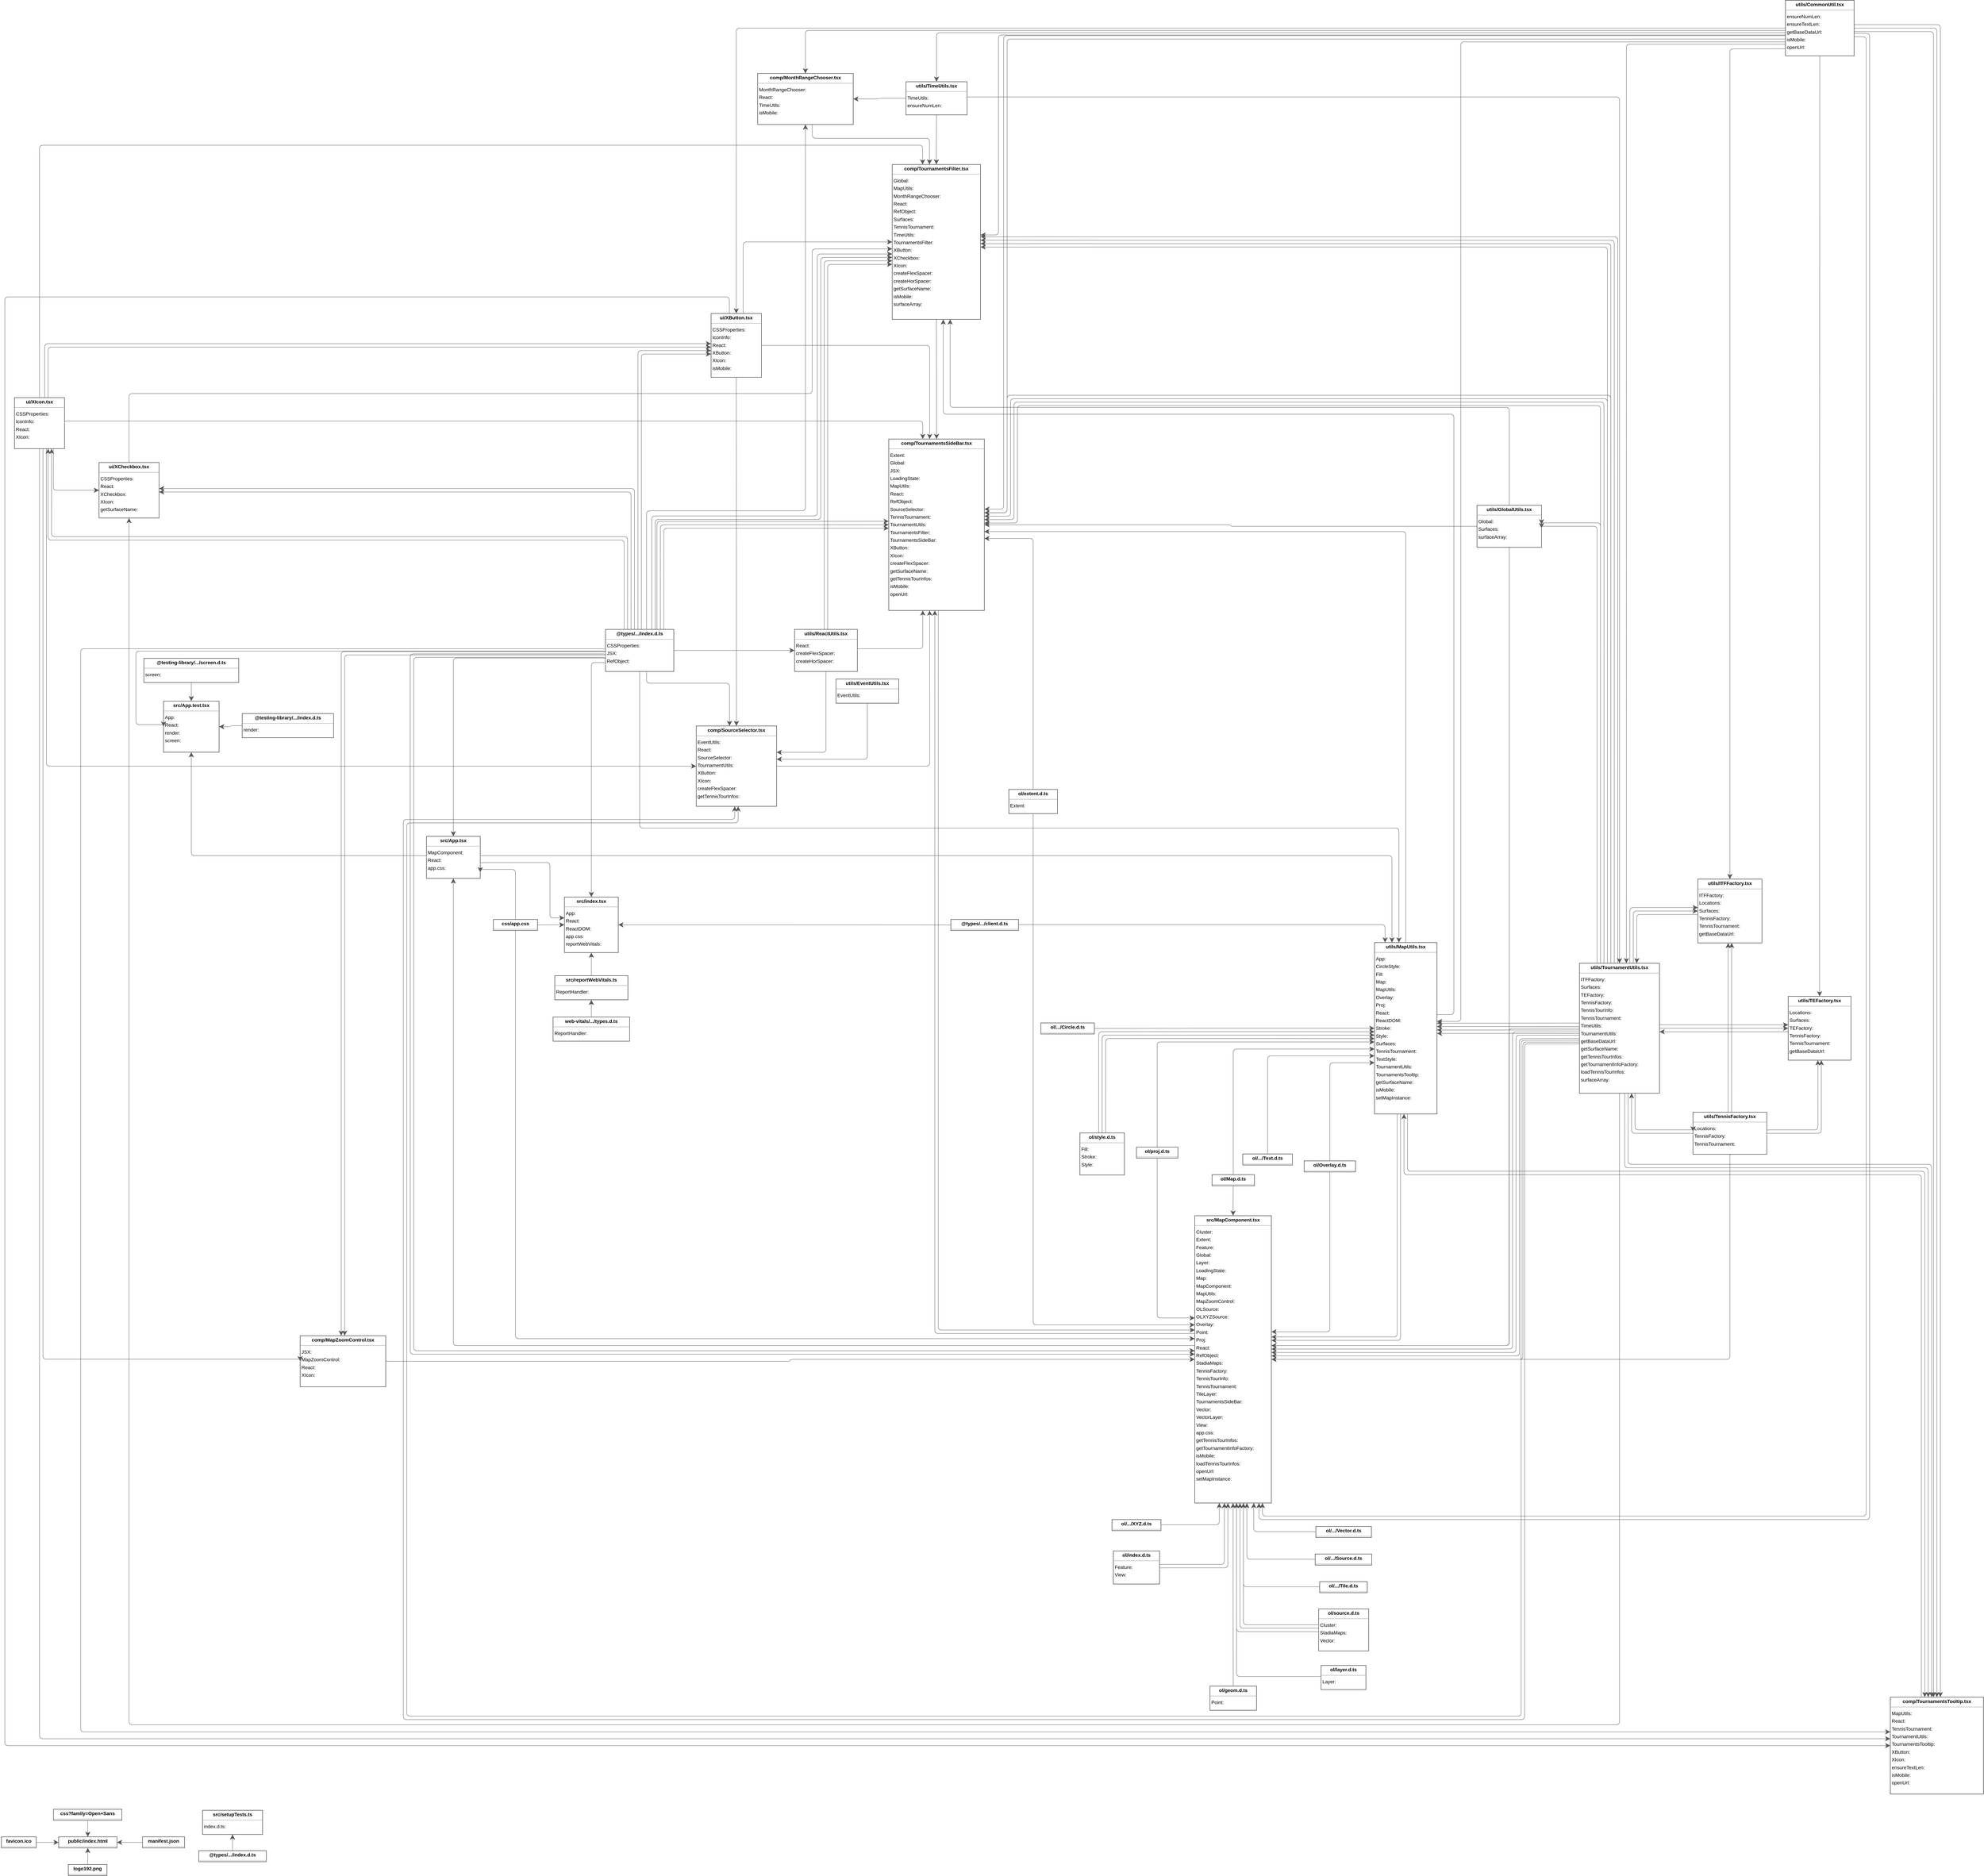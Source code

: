 <mxGraphModel dx="0" dy="0" grid="1" gridSize="10" guides="1" tooltips="1" connect="1" arrows="1" fold="1" page="0" pageScale="1" background="none" math="0" shadow="0">
  <root>
    <mxCell id="0" />
    <mxCell id="1" parent="0" />
    <mxCell id="node38" parent="1" vertex="1" value="&lt;p style=&quot;margin:0px;margin-top:4px;text-align:center;&quot;&gt;&lt;b&gt;@testing-library/.../index.d.ts&lt;/b&gt;&lt;/p&gt;&lt;hr size=&quot;1&quot;/&gt;&lt;p style=&quot;margin:0 0 0 4px;line-height:1.6;&quot;&gt; render: &lt;/p&gt;" style="verticalAlign=top;align=left;overflow=fill;fontSize=14;fontFamily=Helvetica;html=1;rounded=0;shadow=0;comic=0;labelBackgroundColor=none;strokeWidth=1;">
      <mxGeometry x="560" y="1652" width="265" height="70" as="geometry" />
    </mxCell>
    <mxCell id="node33" parent="1" vertex="1" value="&lt;p style=&quot;margin:0px;margin-top:4px;text-align:center;&quot;&gt;&lt;b&gt;@testing-library/.../screen.d.ts&lt;/b&gt;&lt;/p&gt;&lt;hr size=&quot;1&quot;/&gt;&lt;p style=&quot;margin:0 0 0 4px;line-height:1.6;&quot;&gt; screen: &lt;/p&gt;" style="verticalAlign=top;align=left;overflow=fill;fontSize=14;fontFamily=Helvetica;html=1;rounded=0;shadow=0;comic=0;labelBackgroundColor=none;strokeWidth=1;">
      <mxGeometry x="275" y="1492" width="275" height="70" as="geometry" />
    </mxCell>
    <mxCell id="node30" parent="1" vertex="1" value="&lt;p style=&quot;margin:0px;margin-top:4px;text-align:center;&quot;&gt;&lt;b&gt;@types/.../client.d.ts&lt;/b&gt;&lt;/p&gt;&lt;hr size=&quot;1&quot;/&gt;" style="verticalAlign=top;align=left;overflow=fill;fontSize=14;fontFamily=Helvetica;html=1;rounded=0;shadow=0;comic=0;labelBackgroundColor=none;strokeWidth=1;">
      <mxGeometry x="2614" y="2249" width="196" height="32" as="geometry" />
    </mxCell>
    <mxCell id="node3" parent="1" vertex="1" value="&lt;p style=&quot;margin:0px;margin-top:4px;text-align:center;&quot;&gt;&lt;b&gt;@types/.../index.d.ts&lt;/b&gt;&lt;/p&gt;&lt;hr size=&quot;1&quot;/&gt;&lt;p style=&quot;margin:0 0 0 4px;line-height:1.6;&quot;&gt; CSSProperties: &lt;br/&gt; JSX: &lt;br/&gt; RefObject: &lt;/p&gt;" style="verticalAlign=top;align=left;overflow=fill;fontSize=14;fontFamily=Helvetica;html=1;rounded=0;shadow=0;comic=0;labelBackgroundColor=none;strokeWidth=1;">
      <mxGeometry x="1613" y="1408" width="198" height="122" as="geometry" />
    </mxCell>
    <mxCell id="node39" parent="1" vertex="1" value="&lt;p style=&quot;margin:0px;margin-top:4px;text-align:center;&quot;&gt;&lt;b&gt;@types/.../index.d.ts&lt;/b&gt;&lt;/p&gt;&lt;hr size=&quot;1&quot;/&gt;" style="verticalAlign=top;align=left;overflow=fill;fontSize=14;fontFamily=Helvetica;html=1;rounded=0;shadow=0;comic=0;labelBackgroundColor=none;strokeWidth=1;">
      <mxGeometry x="434" y="4949" width="196" height="32" as="geometry" />
    </mxCell>
    <mxCell id="node29" parent="1" vertex="1" value="&lt;p style=&quot;margin:0px;margin-top:4px;text-align:center;&quot;&gt;&lt;b&gt;comp/MapZoomControl.tsx&lt;/b&gt;&lt;/p&gt;&lt;hr size=&quot;1&quot;/&gt;&lt;p style=&quot;margin:0 0 0 4px;line-height:1.6;&quot;&gt; JSX: &lt;br/&gt; MapZoomControl: &lt;br/&gt; React: &lt;br/&gt; XIcon: &lt;/p&gt;" style="verticalAlign=top;align=left;overflow=fill;fontSize=14;fontFamily=Helvetica;html=1;rounded=0;shadow=0;comic=0;labelBackgroundColor=none;strokeWidth=1;">
      <mxGeometry x="728" y="3456" width="248" height="148" as="geometry" />
    </mxCell>
    <mxCell id="node4" parent="1" vertex="1" value="&lt;p style=&quot;margin:0px;margin-top:4px;text-align:center;&quot;&gt;&lt;b&gt;comp/MonthRangeChooser.tsx&lt;/b&gt;&lt;/p&gt;&lt;hr size=&quot;1&quot;/&gt;&lt;p style=&quot;margin:0 0 0 4px;line-height:1.6;&quot;&gt; MonthRangeChooser: &lt;br/&gt; React: &lt;br/&gt; TimeUtils: &lt;br/&gt; isMobile: &lt;/p&gt;" style="verticalAlign=top;align=left;overflow=fill;fontSize=14;fontFamily=Helvetica;html=1;rounded=0;shadow=0;comic=0;labelBackgroundColor=none;strokeWidth=1;">
      <mxGeometry x="2054" y="-204" width="277" height="148" as="geometry" />
    </mxCell>
    <mxCell id="node41" parent="1" vertex="1" value="&lt;p style=&quot;margin:0px;margin-top:4px;text-align:center;&quot;&gt;&lt;b&gt;comp/SourceSelector.tsx&lt;/b&gt;&lt;/p&gt;&lt;hr size=&quot;1&quot;/&gt;&lt;p style=&quot;margin:0 0 0 4px;line-height:1.6;&quot;&gt; EventUtils: &lt;br/&gt; React: &lt;br/&gt; SourceSelector: &lt;br/&gt; TournamentUtils: &lt;br/&gt; XButton: &lt;br/&gt; XIcon: &lt;br/&gt; createFlexSpacer: &lt;br/&gt; getTennisTourInfos: &lt;/p&gt;" style="verticalAlign=top;align=left;overflow=fill;fontSize=14;fontFamily=Helvetica;html=1;rounded=0;shadow=0;comic=0;labelBackgroundColor=none;strokeWidth=1;">
      <mxGeometry x="1876" y="1688" width="233" height="233" as="geometry" />
    </mxCell>
    <mxCell id="node12" parent="1" vertex="1" value="&lt;p style=&quot;margin:0px;margin-top:4px;text-align:center;&quot;&gt;&lt;b&gt;comp/TournamentsFilter.tsx&lt;/b&gt;&lt;/p&gt;&lt;hr size=&quot;1&quot;/&gt;&lt;p style=&quot;margin:0 0 0 4px;line-height:1.6;&quot;&gt; Global: &lt;br/&gt; MapUtils: &lt;br/&gt; MonthRangeChooser: &lt;br/&gt; React: &lt;br/&gt; RefObject: &lt;br/&gt; Surfaces: &lt;br/&gt; TennisTournament: &lt;br/&gt; TimeUtils: &lt;br/&gt; TournamentsFilter: &lt;br/&gt; XButton: &lt;br/&gt; XCheckbox: &lt;br/&gt; XIcon: &lt;br/&gt; createFlexSpacer: &lt;br/&gt; createHorSpacer: &lt;br/&gt; getSurfaceName: &lt;br/&gt; isMobile: &lt;br/&gt; surfaceArray: &lt;/p&gt;" style="verticalAlign=top;align=left;overflow=fill;fontSize=14;fontFamily=Helvetica;html=1;rounded=0;shadow=0;comic=0;labelBackgroundColor=none;strokeWidth=1;">
      <mxGeometry x="2444" y="60" width="256" height="449" as="geometry" />
    </mxCell>
    <mxCell id="node9" parent="1" vertex="1" value="&lt;p style=&quot;margin:0px;margin-top:4px;text-align:center;&quot;&gt;&lt;b&gt;comp/TournamentsSideBar.tsx&lt;/b&gt;&lt;/p&gt;&lt;hr size=&quot;1&quot;/&gt;&lt;p style=&quot;margin:0 0 0 4px;line-height:1.6;&quot;&gt; Extent: &lt;br/&gt; Global: &lt;br/&gt; JSX: &lt;br/&gt; LoadingState: &lt;br/&gt; MapUtils: &lt;br/&gt; React: &lt;br/&gt; RefObject: &lt;br/&gt; SourceSelector: &lt;br/&gt; TennisTournament: &lt;br/&gt; TournamentUtils: &lt;br/&gt; TournamentsFilter: &lt;br/&gt; TournamentsSideBar: &lt;br/&gt; XButton: &lt;br/&gt; XIcon: &lt;br/&gt; createFlexSpacer: &lt;br/&gt; getSurfaceName: &lt;br/&gt; getTennisTourInfos: &lt;br/&gt; isMobile: &lt;br/&gt; openUrl: &lt;/p&gt;" style="verticalAlign=top;align=left;overflow=fill;fontSize=14;fontFamily=Helvetica;html=1;rounded=0;shadow=0;comic=0;labelBackgroundColor=none;strokeWidth=1;">
      <mxGeometry x="2434" y="856" width="277" height="497" as="geometry" />
    </mxCell>
    <mxCell id="node51" parent="1" vertex="1" value="&lt;p style=&quot;margin:0px;margin-top:4px;text-align:center;&quot;&gt;&lt;b&gt;comp/TournamentsTooltip.tsx&lt;/b&gt;&lt;/p&gt;&lt;hr size=&quot;1&quot;/&gt;&lt;p style=&quot;margin:0 0 0 4px;line-height:1.6;&quot;&gt; MapUtils: &lt;br/&gt; React: &lt;br/&gt; TennisTournament: &lt;br/&gt; TournamentUtils: &lt;br/&gt; TournamentsTooltip: &lt;br/&gt; XButton: &lt;br/&gt; XIcon: &lt;br/&gt; ensureTextLen: &lt;br/&gt; isMobile: &lt;br/&gt; openUrl: &lt;/p&gt;" style="verticalAlign=top;align=left;overflow=fill;fontSize=14;fontFamily=Helvetica;html=1;rounded=0;shadow=0;comic=0;labelBackgroundColor=none;strokeWidth=1;">
      <mxGeometry x="5337" y="4504" width="270" height="281" as="geometry" />
    </mxCell>
    <mxCell id="node26" parent="1" vertex="1" value="&lt;p style=&quot;margin:0px;margin-top:4px;text-align:center;&quot;&gt;&lt;b&gt;css/app.css&lt;/b&gt;&lt;/p&gt;&lt;hr size=&quot;1&quot;/&gt;" style="verticalAlign=top;align=left;overflow=fill;fontSize=14;fontFamily=Helvetica;html=1;rounded=0;shadow=0;comic=0;labelBackgroundColor=none;strokeWidth=1;">
      <mxGeometry x="1288" y="2249" width="128" height="32" as="geometry" />
    </mxCell>
    <mxCell id="node18" parent="1" vertex="1" value="&lt;p style=&quot;margin:0px;margin-top:4px;text-align:center;&quot;&gt;&lt;b&gt;css?family=Open+Sans&lt;/b&gt;&lt;/p&gt;&lt;hr size=&quot;1&quot;/&gt;" style="verticalAlign=top;align=left;overflow=fill;fontSize=14;fontFamily=Helvetica;html=1;rounded=0;shadow=0;comic=0;labelBackgroundColor=none;strokeWidth=1;">
      <mxGeometry x="13" y="4829" width="198" height="32" as="geometry" />
    </mxCell>
    <mxCell id="node11" parent="1" vertex="1" value="&lt;p style=&quot;margin:0px;margin-top:4px;text-align:center;&quot;&gt;&lt;b&gt;favicon.ico&lt;/b&gt;&lt;/p&gt;&lt;hr size=&quot;1&quot;/&gt;" style="verticalAlign=top;align=left;overflow=fill;fontSize=14;fontFamily=Helvetica;html=1;rounded=0;shadow=0;comic=0;labelBackgroundColor=none;strokeWidth=1;">
      <mxGeometry x="-138" y="4909" width="101" height="32" as="geometry" />
    </mxCell>
    <mxCell id="node50" parent="1" vertex="1" value="&lt;p style=&quot;margin:0px;margin-top:4px;text-align:center;&quot;&gt;&lt;b&gt;logo192.png&lt;/b&gt;&lt;/p&gt;&lt;hr size=&quot;1&quot;/&gt;" style="verticalAlign=top;align=left;overflow=fill;fontSize=14;fontFamily=Helvetica;html=1;rounded=0;shadow=0;comic=0;labelBackgroundColor=none;strokeWidth=1;">
      <mxGeometry x="56" y="4989" width="112" height="32" as="geometry" />
    </mxCell>
    <mxCell id="node1" parent="1" vertex="1" value="&lt;p style=&quot;margin:0px;margin-top:4px;text-align:center;&quot;&gt;&lt;b&gt;manifest.json&lt;/b&gt;&lt;/p&gt;&lt;hr size=&quot;1&quot;/&gt;" style="verticalAlign=top;align=left;overflow=fill;fontSize=14;fontFamily=Helvetica;html=1;rounded=0;shadow=0;comic=0;labelBackgroundColor=none;strokeWidth=1;">
      <mxGeometry x="271" y="4909" width="122" height="32" as="geometry" />
    </mxCell>
    <mxCell id="node34" parent="1" vertex="1" value="&lt;p style=&quot;margin:0px;margin-top:4px;text-align:center;&quot;&gt;&lt;b&gt;ol/.../Circle.d.ts&lt;/b&gt;&lt;/p&gt;&lt;hr size=&quot;1&quot;/&gt;" style="verticalAlign=top;align=left;overflow=fill;fontSize=14;fontFamily=Helvetica;html=1;rounded=0;shadow=0;comic=0;labelBackgroundColor=none;strokeWidth=1;">
      <mxGeometry x="2875" y="2549" width="155" height="32" as="geometry" />
    </mxCell>
    <mxCell id="node16" parent="1" vertex="1" value="&lt;p style=&quot;margin:0px;margin-top:4px;text-align:center;&quot;&gt;&lt;b&gt;ol/.../Source.d.ts&lt;/b&gt;&lt;/p&gt;&lt;hr size=&quot;1&quot;/&gt;" style="verticalAlign=top;align=left;overflow=fill;fontSize=14;fontFamily=Helvetica;html=1;rounded=0;shadow=0;comic=0;labelBackgroundColor=none;strokeWidth=1;">
      <mxGeometry x="3670" y="4089" width="164" height="32" as="geometry" />
    </mxCell>
    <mxCell id="node8" parent="1" vertex="1" value="&lt;p style=&quot;margin:0px;margin-top:4px;text-align:center;&quot;&gt;&lt;b&gt;ol/.../Text.d.ts&lt;/b&gt;&lt;/p&gt;&lt;hr size=&quot;1&quot;/&gt;" style="verticalAlign=top;align=left;overflow=fill;fontSize=14;fontFamily=Helvetica;html=1;rounded=0;shadow=0;comic=0;labelBackgroundColor=none;strokeWidth=1;">
      <mxGeometry x="3460" y="2929" width="144" height="32" as="geometry" />
    </mxCell>
    <mxCell id="node22" parent="1" vertex="1" value="&lt;p style=&quot;margin:0px;margin-top:4px;text-align:center;&quot;&gt;&lt;b&gt;ol/.../Tile.d.ts&lt;/b&gt;&lt;/p&gt;&lt;hr size=&quot;1&quot;/&gt;" style="verticalAlign=top;align=left;overflow=fill;fontSize=14;fontFamily=Helvetica;html=1;rounded=0;shadow=0;comic=0;labelBackgroundColor=none;strokeWidth=1;">
      <mxGeometry x="3683" y="4169" width="138" height="32" as="geometry" />
    </mxCell>
    <mxCell id="node0" parent="1" vertex="1" value="&lt;p style=&quot;margin:0px;margin-top:4px;text-align:center;&quot;&gt;&lt;b&gt;ol/.../Vector.d.ts&lt;/b&gt;&lt;/p&gt;&lt;hr size=&quot;1&quot;/&gt;" style="verticalAlign=top;align=left;overflow=fill;fontSize=14;fontFamily=Helvetica;html=1;rounded=0;shadow=0;comic=0;labelBackgroundColor=none;strokeWidth=1;">
      <mxGeometry x="3672" y="4009" width="161" height="32" as="geometry" />
    </mxCell>
    <mxCell id="node46" parent="1" vertex="1" value="&lt;p style=&quot;margin:0px;margin-top:4px;text-align:center;&quot;&gt;&lt;b&gt;ol/.../XYZ.d.ts&lt;/b&gt;&lt;/p&gt;&lt;hr size=&quot;1&quot;/&gt;" style="verticalAlign=top;align=left;overflow=fill;fontSize=14;fontFamily=Helvetica;html=1;rounded=0;shadow=0;comic=0;labelBackgroundColor=none;strokeWidth=1;">
      <mxGeometry x="3081" y="3989" width="142" height="32" as="geometry" />
    </mxCell>
    <mxCell id="node10" parent="1" vertex="1" value="&lt;p style=&quot;margin:0px;margin-top:4px;text-align:center;&quot;&gt;&lt;b&gt;ol/Map.d.ts&lt;/b&gt;&lt;/p&gt;&lt;hr size=&quot;1&quot;/&gt;" style="verticalAlign=top;align=left;overflow=fill;fontSize=14;fontFamily=Helvetica;html=1;rounded=0;shadow=0;comic=0;labelBackgroundColor=none;strokeWidth=1;">
      <mxGeometry x="3371" y="2989" width="123" height="32" as="geometry" />
    </mxCell>
    <mxCell id="node7" parent="1" vertex="1" value="&lt;p style=&quot;margin:0px;margin-top:4px;text-align:center;&quot;&gt;&lt;b&gt;ol/Overlay.d.ts&lt;/b&gt;&lt;/p&gt;&lt;hr size=&quot;1&quot;/&gt;" style="verticalAlign=top;align=left;overflow=fill;fontSize=14;fontFamily=Helvetica;html=1;rounded=0;shadow=0;comic=0;labelBackgroundColor=none;strokeWidth=1;">
      <mxGeometry x="3638" y="2949" width="149" height="32" as="geometry" />
    </mxCell>
    <mxCell id="node23" parent="1" vertex="1" value="&lt;p style=&quot;margin:0px;margin-top:4px;text-align:center;&quot;&gt;&lt;b&gt;ol/extent.d.ts&lt;/b&gt;&lt;/p&gt;&lt;hr size=&quot;1&quot;/&gt;&lt;p style=&quot;margin:0 0 0 4px;line-height:1.6;&quot;&gt; Extent: &lt;/p&gt;" style="verticalAlign=top;align=left;overflow=fill;fontSize=14;fontFamily=Helvetica;html=1;rounded=0;shadow=0;comic=0;labelBackgroundColor=none;strokeWidth=1;">
      <mxGeometry x="2782" y="1872" width="141" height="70" as="geometry" />
    </mxCell>
    <mxCell id="node31" parent="1" vertex="1" value="&lt;p style=&quot;margin:0px;margin-top:4px;text-align:center;&quot;&gt;&lt;b&gt;ol/geom.d.ts&lt;/b&gt;&lt;/p&gt;&lt;hr size=&quot;1&quot;/&gt;&lt;p style=&quot;margin:0 0 0 4px;line-height:1.6;&quot;&gt; Point: &lt;/p&gt;" style="verticalAlign=top;align=left;overflow=fill;fontSize=14;fontFamily=Helvetica;html=1;rounded=0;shadow=0;comic=0;labelBackgroundColor=none;strokeWidth=1;">
      <mxGeometry x="3365" y="4472" width="135" height="70" as="geometry" />
    </mxCell>
    <mxCell id="node2" parent="1" vertex="1" value="&lt;p style=&quot;margin:0px;margin-top:4px;text-align:center;&quot;&gt;&lt;b&gt;ol/index.d.ts&lt;/b&gt;&lt;/p&gt;&lt;hr size=&quot;1&quot;/&gt;&lt;p style=&quot;margin:0 0 0 4px;line-height:1.6;&quot;&gt; Feature: &lt;br/&gt; View: &lt;/p&gt;" style="verticalAlign=top;align=left;overflow=fill;fontSize=14;fontFamily=Helvetica;html=1;rounded=0;shadow=0;comic=0;labelBackgroundColor=none;strokeWidth=1;">
      <mxGeometry x="3085" y="4080" width="134" height="96" as="geometry" />
    </mxCell>
    <mxCell id="node27" parent="1" vertex="1" value="&lt;p style=&quot;margin:0px;margin-top:4px;text-align:center;&quot;&gt;&lt;b&gt;ol/layer.d.ts&lt;/b&gt;&lt;/p&gt;&lt;hr size=&quot;1&quot;/&gt;&lt;p style=&quot;margin:0 0 0 4px;line-height:1.6;&quot;&gt; Layer: &lt;/p&gt;" style="verticalAlign=top;align=left;overflow=fill;fontSize=14;fontFamily=Helvetica;html=1;rounded=0;shadow=0;comic=0;labelBackgroundColor=none;strokeWidth=1;">
      <mxGeometry x="3687" y="4412" width="130" height="70" as="geometry" />
    </mxCell>
    <mxCell id="node14" parent="1" vertex="1" value="&lt;p style=&quot;margin:0px;margin-top:4px;text-align:center;&quot;&gt;&lt;b&gt;ol/proj.d.ts&lt;/b&gt;&lt;/p&gt;&lt;hr size=&quot;1&quot;/&gt;" style="verticalAlign=top;align=left;overflow=fill;fontSize=14;fontFamily=Helvetica;html=1;rounded=0;shadow=0;comic=0;labelBackgroundColor=none;strokeWidth=1;">
      <mxGeometry x="3152" y="2909" width="120" height="32" as="geometry" />
    </mxCell>
    <mxCell id="node24" parent="1" vertex="1" value="&lt;p style=&quot;margin:0px;margin-top:4px;text-align:center;&quot;&gt;&lt;b&gt;ol/source.d.ts&lt;/b&gt;&lt;/p&gt;&lt;hr size=&quot;1&quot;/&gt;&lt;p style=&quot;margin:0 0 0 4px;line-height:1.6;&quot;&gt; Cluster: &lt;br/&gt; StadiaMaps: &lt;br/&gt; Vector: &lt;/p&gt;" style="verticalAlign=top;align=left;overflow=fill;fontSize=14;fontFamily=Helvetica;html=1;rounded=0;shadow=0;comic=0;labelBackgroundColor=none;strokeWidth=1;">
      <mxGeometry x="3680" y="4248" width="145" height="122" as="geometry" />
    </mxCell>
    <mxCell id="node15" parent="1" vertex="1" value="&lt;p style=&quot;margin:0px;margin-top:4px;text-align:center;&quot;&gt;&lt;b&gt;ol/style.d.ts&lt;/b&gt;&lt;/p&gt;&lt;hr size=&quot;1&quot;/&gt;&lt;p style=&quot;margin:0 0 0 4px;line-height:1.6;&quot;&gt; Fill: &lt;br/&gt; Stroke: &lt;br/&gt; Style: &lt;/p&gt;" style="verticalAlign=top;align=left;overflow=fill;fontSize=14;fontFamily=Helvetica;html=1;rounded=0;shadow=0;comic=0;labelBackgroundColor=none;strokeWidth=1;">
      <mxGeometry x="2988" y="2868" width="129" height="122" as="geometry" />
    </mxCell>
    <mxCell id="node40" parent="1" vertex="1" value="&lt;p style=&quot;margin:0px;margin-top:4px;text-align:center;&quot;&gt;&lt;b&gt;public/index.html&lt;/b&gt;&lt;/p&gt;&lt;hr size=&quot;1&quot;/&gt;" style="verticalAlign=top;align=left;overflow=fill;fontSize=14;fontFamily=Helvetica;html=1;rounded=0;shadow=0;comic=0;labelBackgroundColor=none;strokeWidth=1;">
      <mxGeometry x="28" y="4909" width="169" height="32" as="geometry" />
    </mxCell>
    <mxCell id="node48" parent="1" vertex="1" value="&lt;p style=&quot;margin:0px;margin-top:4px;text-align:center;&quot;&gt;&lt;b&gt;src/App.test.tsx&lt;/b&gt;&lt;/p&gt;&lt;hr size=&quot;1&quot;/&gt;&lt;p style=&quot;margin:0 0 0 4px;line-height:1.6;&quot;&gt; App: &lt;br/&gt; React: &lt;br/&gt; render: &lt;br/&gt; screen: &lt;/p&gt;" style="verticalAlign=top;align=left;overflow=fill;fontSize=14;fontFamily=Helvetica;html=1;rounded=0;shadow=0;comic=0;labelBackgroundColor=none;strokeWidth=1;">
      <mxGeometry x="332" y="1616" width="161" height="148" as="geometry" />
    </mxCell>
    <mxCell id="node17" parent="1" vertex="1" value="&lt;p style=&quot;margin:0px;margin-top:4px;text-align:center;&quot;&gt;&lt;b&gt;src/App.tsx&lt;/b&gt;&lt;/p&gt;&lt;hr size=&quot;1&quot;/&gt;&lt;p style=&quot;margin:0 0 0 4px;line-height:1.6;&quot;&gt; MapComponent: &lt;br/&gt; React: &lt;br/&gt; app.css: &lt;/p&gt;" style="verticalAlign=top;align=left;overflow=fill;fontSize=14;fontFamily=Helvetica;html=1;rounded=0;shadow=0;comic=0;labelBackgroundColor=none;strokeWidth=1;">
      <mxGeometry x="1094" y="2008" width="156" height="122" as="geometry" />
    </mxCell>
    <mxCell id="node36" parent="1" vertex="1" value="&lt;p style=&quot;margin:0px;margin-top:4px;text-align:center;&quot;&gt;&lt;b&gt;src/MapComponent.tsx&lt;/b&gt;&lt;/p&gt;&lt;hr size=&quot;1&quot;/&gt;&lt;p style=&quot;margin:0 0 0 4px;line-height:1.6;&quot;&gt; Cluster: &lt;br/&gt; Extent: &lt;br/&gt; Feature: &lt;br/&gt; Global: &lt;br/&gt; Layer: &lt;br/&gt; LoadingState: &lt;br/&gt; Map: &lt;br/&gt; MapComponent: &lt;br/&gt; MapUtils: &lt;br/&gt; MapZoomControl: &lt;br/&gt; OLSource: &lt;br/&gt; OLXYZSource: &lt;br/&gt; Overlay: &lt;br/&gt; Point: &lt;br/&gt; Proj: &lt;br/&gt; React: &lt;br/&gt; RefObject: &lt;br/&gt; StadiaMaps: &lt;br/&gt; TennisFactory: &lt;br/&gt; TennisTourInfo: &lt;br/&gt; TennisTournament: &lt;br/&gt; TileLayer: &lt;br/&gt; TournamentsSideBar: &lt;br/&gt; Vector: &lt;br/&gt; VectorLayer: &lt;br/&gt; View: &lt;br/&gt; app.css: &lt;br/&gt; getTennisTourInfos: &lt;br/&gt; getTournamentInfoFactory: &lt;br/&gt; isMobile: &lt;br/&gt; loadTennisTourInfos: &lt;br/&gt; openUrl: &lt;br/&gt; setMapInstance: &lt;/p&gt;" style="verticalAlign=top;align=left;overflow=fill;fontSize=14;fontFamily=Helvetica;html=1;rounded=0;shadow=0;comic=0;labelBackgroundColor=none;strokeWidth=1;">
      <mxGeometry x="3321" y="3108" width="222" height="833" as="geometry" />
    </mxCell>
    <mxCell id="node5" parent="1" vertex="1" value="&lt;p style=&quot;margin:0px;margin-top:4px;text-align:center;&quot;&gt;&lt;b&gt;src/index.tsx&lt;/b&gt;&lt;/p&gt;&lt;hr size=&quot;1&quot;/&gt;&lt;p style=&quot;margin:0 0 0 4px;line-height:1.6;&quot;&gt; App: &lt;br/&gt; React: &lt;br/&gt; ReactDOM: &lt;br/&gt; app.css: &lt;br/&gt; reportWebVitals: &lt;/p&gt;" style="verticalAlign=top;align=left;overflow=fill;fontSize=14;fontFamily=Helvetica;html=1;rounded=0;shadow=0;comic=0;labelBackgroundColor=none;strokeWidth=1;">
      <mxGeometry x="1494" y="2184" width="156" height="161" as="geometry" />
    </mxCell>
    <mxCell id="node21" parent="1" vertex="1" value="&lt;p style=&quot;margin:0px;margin-top:4px;text-align:center;&quot;&gt;&lt;b&gt;src/reportWebVitals.ts&lt;/b&gt;&lt;/p&gt;&lt;hr size=&quot;1&quot;/&gt;&lt;p style=&quot;margin:0 0 0 4px;line-height:1.6;&quot;&gt; ReportHandler: &lt;/p&gt;" style="verticalAlign=top;align=left;overflow=fill;fontSize=14;fontFamily=Helvetica;html=1;rounded=0;shadow=0;comic=0;labelBackgroundColor=none;strokeWidth=1;">
      <mxGeometry x="1466" y="2412" width="212" height="70" as="geometry" />
    </mxCell>
    <mxCell id="node47" parent="1" vertex="1" value="&lt;p style=&quot;margin:0px;margin-top:4px;text-align:center;&quot;&gt;&lt;b&gt;src/setupTests.ts&lt;/b&gt;&lt;/p&gt;&lt;hr size=&quot;1&quot;/&gt;&lt;p style=&quot;margin:0 0 0 4px;line-height:1.6;&quot;&gt; index.d.ts: &lt;/p&gt;" style="verticalAlign=top;align=left;overflow=fill;fontSize=14;fontFamily=Helvetica;html=1;rounded=0;shadow=0;comic=0;labelBackgroundColor=none;strokeWidth=1;">
      <mxGeometry x="445" y="4832" width="174" height="70" as="geometry" />
    </mxCell>
    <mxCell id="node13" parent="1" vertex="1" value="&lt;p style=&quot;margin:0px;margin-top:4px;text-align:center;&quot;&gt;&lt;b&gt;ui/XButton.tsx&lt;/b&gt;&lt;/p&gt;&lt;hr size=&quot;1&quot;/&gt;&lt;p style=&quot;margin:0 0 0 4px;line-height:1.6;&quot;&gt; CSSProperties: &lt;br/&gt; IconInfo: &lt;br/&gt; React: &lt;br/&gt; XButton: &lt;br/&gt; XIcon: &lt;br/&gt; isMobile: &lt;/p&gt;" style="verticalAlign=top;align=left;overflow=fill;fontSize=14;fontFamily=Helvetica;html=1;rounded=0;shadow=0;comic=0;labelBackgroundColor=none;strokeWidth=1;">
      <mxGeometry x="1919" y="492" width="146" height="185" as="geometry" />
    </mxCell>
    <mxCell id="node20" parent="1" vertex="1" value="&lt;p style=&quot;margin:0px;margin-top:4px;text-align:center;&quot;&gt;&lt;b&gt;ui/XCheckbox.tsx&lt;/b&gt;&lt;/p&gt;&lt;hr size=&quot;1&quot;/&gt;&lt;p style=&quot;margin:0 0 0 4px;line-height:1.6;&quot;&gt; CSSProperties: &lt;br/&gt; React: &lt;br/&gt; XCheckbox: &lt;br/&gt; XIcon: &lt;br/&gt; getSurfaceName: &lt;/p&gt;" style="verticalAlign=top;align=left;overflow=fill;fontSize=14;fontFamily=Helvetica;html=1;rounded=0;shadow=0;comic=0;labelBackgroundColor=none;strokeWidth=1;">
      <mxGeometry x="145" y="924" width="174" height="161" as="geometry" />
    </mxCell>
    <mxCell id="node35" parent="1" vertex="1" value="&lt;p style=&quot;margin:0px;margin-top:4px;text-align:center;&quot;&gt;&lt;b&gt;ui/XIcon.tsx&lt;/b&gt;&lt;/p&gt;&lt;hr size=&quot;1&quot;/&gt;&lt;p style=&quot;margin:0 0 0 4px;line-height:1.6;&quot;&gt; CSSProperties: &lt;br/&gt; IconInfo: &lt;br/&gt; React: &lt;br/&gt; XIcon: &lt;/p&gt;" style="verticalAlign=top;align=left;overflow=fill;fontSize=14;fontFamily=Helvetica;html=1;rounded=0;shadow=0;comic=0;labelBackgroundColor=none;strokeWidth=1;">
      <mxGeometry x="-100" y="736" width="145" height="148" as="geometry" />
    </mxCell>
    <mxCell id="node28" parent="1" vertex="1" value="&lt;p style=&quot;margin:0px;margin-top:4px;text-align:center;&quot;&gt;&lt;b&gt;utils/CommonUtil.tsx&lt;/b&gt;&lt;/p&gt;&lt;hr size=&quot;1&quot;/&gt;&lt;p style=&quot;margin:0 0 0 4px;line-height:1.6;&quot;&gt; ensureNumLen: &lt;br/&gt; ensureTextLen: &lt;br/&gt; getBaseDataUrl: &lt;br/&gt; isMobile: &lt;br/&gt; openUrl: &lt;/p&gt;" style="verticalAlign=top;align=left;overflow=fill;fontSize=14;fontFamily=Helvetica;html=1;rounded=0;shadow=0;comic=0;labelBackgroundColor=none;strokeWidth=1;">
      <mxGeometry x="5033" y="-416" width="199" height="161" as="geometry" />
    </mxCell>
    <mxCell id="node37" parent="1" vertex="1" value="&lt;p style=&quot;margin:0px;margin-top:4px;text-align:center;&quot;&gt;&lt;b&gt;utils/EventUtils.tsx&lt;/b&gt;&lt;/p&gt;&lt;hr size=&quot;1&quot;/&gt;&lt;p style=&quot;margin:0 0 0 4px;line-height:1.6;&quot;&gt; EventUtils: &lt;/p&gt;" style="verticalAlign=top;align=left;overflow=fill;fontSize=14;fontFamily=Helvetica;html=1;rounded=0;shadow=0;comic=0;labelBackgroundColor=none;strokeWidth=1;">
      <mxGeometry x="2281" y="1552" width="182" height="70" as="geometry" />
    </mxCell>
    <mxCell id="node49" parent="1" vertex="1" value="&lt;p style=&quot;margin:0px;margin-top:4px;text-align:center;&quot;&gt;&lt;b&gt;utils/GlobalUtils.tsx&lt;/b&gt;&lt;/p&gt;&lt;hr size=&quot;1&quot;/&gt;&lt;p style=&quot;margin:0 0 0 4px;line-height:1.6;&quot;&gt; Global: &lt;br/&gt; Surfaces: &lt;br/&gt; surfaceArray: &lt;/p&gt;" style="verticalAlign=top;align=left;overflow=fill;fontSize=14;fontFamily=Helvetica;html=1;rounded=0;shadow=0;comic=0;labelBackgroundColor=none;strokeWidth=1;">
      <mxGeometry x="4139" y="1048" width="187" height="122" as="geometry" />
    </mxCell>
    <mxCell id="node44" parent="1" vertex="1" value="&lt;p style=&quot;margin:0px;margin-top:4px;text-align:center;&quot;&gt;&lt;b&gt;utils/ITFFactory.tsx&lt;/b&gt;&lt;/p&gt;&lt;hr size=&quot;1&quot;/&gt;&lt;p style=&quot;margin:0 0 0 4px;line-height:1.6;&quot;&gt; ITFFactory: &lt;br/&gt; Locations: &lt;br/&gt; Surfaces: &lt;br/&gt; TennisFactory: &lt;br/&gt; TennisTournament: &lt;br/&gt; getBaseDataUrl: &lt;/p&gt;" style="verticalAlign=top;align=left;overflow=fill;fontSize=14;fontFamily=Helvetica;html=1;rounded=0;shadow=0;comic=0;labelBackgroundColor=none;strokeWidth=1;">
      <mxGeometry x="4779" y="2132" width="186" height="185" as="geometry" />
    </mxCell>
    <mxCell id="node42" parent="1" vertex="1" value="&lt;p style=&quot;margin:0px;margin-top:4px;text-align:center;&quot;&gt;&lt;b&gt;utils/MapUtils.tsx&lt;/b&gt;&lt;/p&gt;&lt;hr size=&quot;1&quot;/&gt;&lt;p style=&quot;margin:0 0 0 4px;line-height:1.6;&quot;&gt; App: &lt;br/&gt; CircleStyle: &lt;br/&gt; Fill: &lt;br/&gt; Map: &lt;br/&gt; MapUtils: &lt;br/&gt; Overlay: &lt;br/&gt; Proj: &lt;br/&gt; React: &lt;br/&gt; ReactDOM: &lt;br/&gt; Stroke: &lt;br/&gt; Style: &lt;br/&gt; Surfaces: &lt;br/&gt; TennisTournament: &lt;br/&gt; TextStyle: &lt;br/&gt; TournamentUtils: &lt;br/&gt; TournamentsTooltip: &lt;br/&gt; getSurfaceName: &lt;br/&gt; isMobile: &lt;br/&gt; setMapInstance: &lt;/p&gt;" style="verticalAlign=top;align=left;overflow=fill;fontSize=14;fontFamily=Helvetica;html=1;rounded=0;shadow=0;comic=0;labelBackgroundColor=none;strokeWidth=1;">
      <mxGeometry x="3842" y="2316" width="181" height="497" as="geometry" />
    </mxCell>
    <mxCell id="node19" parent="1" vertex="1" value="&lt;p style=&quot;margin:0px;margin-top:4px;text-align:center;&quot;&gt;&lt;b&gt;utils/ReactUtils.tsx&lt;/b&gt;&lt;/p&gt;&lt;hr size=&quot;1&quot;/&gt;&lt;p style=&quot;margin:0 0 0 4px;line-height:1.6;&quot;&gt; React: &lt;br/&gt; createFlexSpacer: &lt;br/&gt; createHorSpacer: &lt;/p&gt;" style="verticalAlign=top;align=left;overflow=fill;fontSize=14;fontFamily=Helvetica;html=1;rounded=0;shadow=0;comic=0;labelBackgroundColor=none;strokeWidth=1;">
      <mxGeometry x="2161" y="1408" width="182" height="122" as="geometry" />
    </mxCell>
    <mxCell id="node43" parent="1" vertex="1" value="&lt;p style=&quot;margin:0px;margin-top:4px;text-align:center;&quot;&gt;&lt;b&gt;utils/TEFactory.tsx&lt;/b&gt;&lt;/p&gt;&lt;hr size=&quot;1&quot;/&gt;&lt;p style=&quot;margin:0 0 0 4px;line-height:1.6;&quot;&gt; Locations: &lt;br/&gt; Surfaces: &lt;br/&gt; TEFactory: &lt;br/&gt; TennisFactory: &lt;br/&gt; TennisTournament: &lt;br/&gt; getBaseDataUrl: &lt;/p&gt;" style="verticalAlign=top;align=left;overflow=fill;fontSize=14;fontFamily=Helvetica;html=1;rounded=0;shadow=0;comic=0;labelBackgroundColor=none;strokeWidth=1;">
      <mxGeometry x="5041" y="2472" width="182" height="185" as="geometry" />
    </mxCell>
    <mxCell id="node6" parent="1" vertex="1" value="&lt;p style=&quot;margin:0px;margin-top:4px;text-align:center;&quot;&gt;&lt;b&gt;utils/TennisFactory.tsx&lt;/b&gt;&lt;/p&gt;&lt;hr size=&quot;1&quot;/&gt;&lt;p style=&quot;margin:0 0 0 4px;line-height:1.6;&quot;&gt; Locations: &lt;br/&gt; TennisFactory: &lt;br/&gt; TennisTournament: &lt;/p&gt;" style="verticalAlign=top;align=left;overflow=fill;fontSize=14;fontFamily=Helvetica;html=1;rounded=0;shadow=0;comic=0;labelBackgroundColor=none;strokeWidth=1;">
      <mxGeometry x="4765" y="2808" width="214" height="122" as="geometry" />
    </mxCell>
    <mxCell id="node32" parent="1" vertex="1" value="&lt;p style=&quot;margin:0px;margin-top:4px;text-align:center;&quot;&gt;&lt;b&gt;utils/TimeUtils.tsx&lt;/b&gt;&lt;/p&gt;&lt;hr size=&quot;1&quot;/&gt;&lt;p style=&quot;margin:0 0 0 4px;line-height:1.6;&quot;&gt; TimeUtils: &lt;br/&gt; ensureNumLen: &lt;/p&gt;" style="verticalAlign=top;align=left;overflow=fill;fontSize=14;fontFamily=Helvetica;html=1;rounded=0;shadow=0;comic=0;labelBackgroundColor=none;strokeWidth=1;">
      <mxGeometry x="2484" y="-180" width="177" height="96" as="geometry" />
    </mxCell>
    <mxCell id="node45" parent="1" vertex="1" value="&lt;p style=&quot;margin:0px;margin-top:4px;text-align:center;&quot;&gt;&lt;b&gt;utils/TournamentUtils.tsx&lt;/b&gt;&lt;/p&gt;&lt;hr size=&quot;1&quot;/&gt;&lt;p style=&quot;margin:0 0 0 4px;line-height:1.6;&quot;&gt; ITFFactory: &lt;br/&gt; Surfaces: &lt;br/&gt; TEFactory: &lt;br/&gt; TennisFactory: &lt;br/&gt; TennisTourInfo: &lt;br/&gt; TennisTournament: &lt;br/&gt; TimeUtils: &lt;br/&gt; TournamentUtils: &lt;br/&gt; getBaseDataUrl: &lt;br/&gt; getSurfaceName: &lt;br/&gt; getTennisTourInfos: &lt;br/&gt; getTournamentInfoFactory: &lt;br/&gt; loadTennisTourInfos: &lt;br/&gt; surfaceArray: &lt;/p&gt;" style="verticalAlign=top;align=left;overflow=fill;fontSize=14;fontFamily=Helvetica;html=1;rounded=0;shadow=0;comic=0;labelBackgroundColor=none;strokeWidth=1;">
      <mxGeometry x="4436" y="2376" width="232" height="377" as="geometry" />
    </mxCell>
    <mxCell id="node25" parent="1" vertex="1" value="&lt;p style=&quot;margin:0px;margin-top:4px;text-align:center;&quot;&gt;&lt;b&gt;web-vitals/.../types.d.ts&lt;/b&gt;&lt;/p&gt;&lt;hr size=&quot;1&quot;/&gt;&lt;p style=&quot;margin:0 0 0 4px;line-height:1.6;&quot;&gt; ReportHandler: &lt;/p&gt;" style="verticalAlign=top;align=left;overflow=fill;fontSize=14;fontFamily=Helvetica;html=1;rounded=0;shadow=0;comic=0;labelBackgroundColor=none;strokeWidth=1;">
      <mxGeometry x="1461" y="2532" width="222" height="70" as="geometry" />
    </mxCell>
    <mxCell id="edge4" edge="1" value="" parent="1" source="node29" target="node3" style="html=1;rounded=1;edgeStyle=orthogonalEdgeStyle;dashed=0;startArrow=classic;startSize=12;endArrow=none;strokeColor=#595959;exitX=0.480;exitY=0.000;exitDx=0;exitDy=0;entryX=0.000;entryY=0.574;entryDx=0;entryDy=0;">
      <mxGeometry width="50" height="50" relative="1" as="geometry">
        <Array as="points">
          <mxPoint x="847" y="1472" />
        </Array>
      </mxGeometry>
    </mxCell>
    <mxCell id="edge124" edge="1" value="" parent="1" source="node29" target="node3" style="html=1;rounded=1;edgeStyle=orthogonalEdgeStyle;dashed=0;startArrow=classic;startSize=12;endArrow=none;strokeColor=#595959;exitX=0.520;exitY=0.000;exitDx=0;exitDy=0;entryX=0.000;entryY=0.662;entryDx=0;entryDy=0;">
      <mxGeometry width="50" height="50" relative="1" as="geometry">
        <Array as="points">
          <mxPoint x="857" y="1482" />
        </Array>
      </mxGeometry>
    </mxCell>
    <mxCell id="edge16" edge="1" value="" parent="1" source="node29" target="node35" style="html=1;rounded=1;edgeStyle=orthogonalEdgeStyle;dashed=0;startArrow=classic;startSize=12;endArrow=none;strokeColor=#595959;exitX=0.000;exitY=0.500;exitDx=0;exitDy=0;entryX=0.569;entryY=1.000;entryDx=0;entryDy=0;">
      <mxGeometry width="50" height="50" relative="1" as="geometry">
        <Array as="points">
          <mxPoint x="-18" y="3524" />
        </Array>
      </mxGeometry>
    </mxCell>
    <mxCell id="edge150" edge="1" value="" parent="1" source="node4" target="node3" style="html=1;rounded=1;edgeStyle=orthogonalEdgeStyle;dashed=0;startArrow=classic;startSize=12;endArrow=none;strokeColor=#595959;exitX=0.500;exitY=1.000;exitDx=0;exitDy=0;entryX=0.601;entryY=0.000;entryDx=0;entryDy=0;">
      <mxGeometry width="50" height="50" relative="1" as="geometry">
        <Array as="points">
          <mxPoint x="2192" y="1064" />
          <mxPoint x="1732" y="1064" />
        </Array>
      </mxGeometry>
    </mxCell>
    <mxCell id="edge102" edge="1" value="" parent="1" source="node4" target="node28" style="html=1;rounded=1;edgeStyle=orthogonalEdgeStyle;dashed=0;startArrow=classic;startSize=12;endArrow=none;strokeColor=#595959;exitX=0.500;exitY=0.000;exitDx=0;exitDy=0;entryX=0.000;entryY=0.541;entryDx=0;entryDy=0;">
      <mxGeometry width="50" height="50" relative="1" as="geometry">
        <Array as="points">
          <mxPoint x="2192" y="-329" />
        </Array>
      </mxGeometry>
    </mxCell>
    <mxCell id="edge14" edge="1" value="" parent="1" source="node4" target="node32" style="html=1;rounded=1;edgeStyle=orthogonalEdgeStyle;dashed=0;startArrow=classic;startSize=12;endArrow=none;strokeColor=#595959;exitX=1.000;exitY=0.500;exitDx=0;exitDy=0;entryX=0.000;entryY=0.500;entryDx=0;entryDy=0;">
      <mxGeometry width="50" height="50" relative="1" as="geometry">
        <Array as="points" />
      </mxGeometry>
    </mxCell>
    <mxCell id="edge17" edge="1" value="" parent="1" source="node41" target="node3" style="html=1;rounded=1;edgeStyle=orthogonalEdgeStyle;dashed=0;startArrow=classic;startSize=12;endArrow=none;strokeColor=#595959;exitX=0.414;exitY=0.000;exitDx=0;exitDy=0;entryX=0.601;entryY=1.000;entryDx=0;entryDy=0;">
      <mxGeometry width="50" height="50" relative="1" as="geometry">
        <Array as="points">
          <mxPoint x="1972" y="1564" />
          <mxPoint x="1732" y="1564" />
        </Array>
      </mxGeometry>
    </mxCell>
    <mxCell id="edge15" edge="1" value="" parent="1" source="node41" target="node13" style="html=1;rounded=1;edgeStyle=orthogonalEdgeStyle;dashed=0;startArrow=classic;startSize=12;endArrow=none;strokeColor=#595959;exitX=0.500;exitY=0.000;exitDx=0;exitDy=0;entryX=0.500;entryY=1.000;entryDx=0;entryDy=0;">
      <mxGeometry width="50" height="50" relative="1" as="geometry">
        <Array as="points" />
      </mxGeometry>
    </mxCell>
    <mxCell id="edge122" edge="1" value="" parent="1" source="node41" target="node35" style="html=1;rounded=1;edgeStyle=orthogonalEdgeStyle;dashed=0;startArrow=classic;startSize=12;endArrow=none;strokeColor=#595959;exitX=0.000;exitY=0.500;exitDx=0;exitDy=0;entryX=0.638;entryY=1.000;entryDx=0;entryDy=0;">
      <mxGeometry width="50" height="50" relative="1" as="geometry">
        <Array as="points">
          <mxPoint x="-8" y="1804" />
        </Array>
      </mxGeometry>
    </mxCell>
    <mxCell id="edge22" edge="1" value="" parent="1" source="node41" target="node37" style="html=1;rounded=1;edgeStyle=orthogonalEdgeStyle;dashed=0;startArrow=classic;startSize=12;endArrow=none;strokeColor=#595959;exitX=1.000;exitY=0.414;exitDx=0;exitDy=0;entryX=0.500;entryY=1.001;entryDx=0;entryDy=0;">
      <mxGeometry width="50" height="50" relative="1" as="geometry">
        <Array as="points">
          <mxPoint x="2372" y="1784" />
        </Array>
      </mxGeometry>
    </mxCell>
    <mxCell id="edge91" edge="1" value="" parent="1" source="node41" target="node19" style="html=1;rounded=1;edgeStyle=orthogonalEdgeStyle;dashed=0;startArrow=classic;startSize=12;endArrow=none;strokeColor=#595959;exitX=1.000;exitY=0.328;exitDx=0;exitDy=0;entryX=0.500;entryY=1.000;entryDx=0;entryDy=0;">
      <mxGeometry width="50" height="50" relative="1" as="geometry">
        <Array as="points">
          <mxPoint x="2252" y="1764" />
        </Array>
      </mxGeometry>
    </mxCell>
    <mxCell id="edge10" edge="1" value="" parent="1" source="node41" target="node45" style="html=1;rounded=1;edgeStyle=orthogonalEdgeStyle;dashed=0;startArrow=classic;startSize=12;endArrow=none;strokeColor=#595959;exitX=0.521;exitY=1.000;exitDx=0;exitDy=0;entryX=0.000;entryY=0.593;entryDx=0;entryDy=0;">
      <mxGeometry width="50" height="50" relative="1" as="geometry">
        <Array as="points">
          <mxPoint x="1997" y="1969" />
          <mxPoint x="1037" y="1969" />
          <mxPoint x="1037" y="4559" />
          <mxPoint x="4267" y="4559" />
          <mxPoint x="4267" y="2599" />
        </Array>
      </mxGeometry>
    </mxCell>
    <mxCell id="edge116" edge="1" value="" parent="1" source="node41" target="node45" style="html=1;rounded=1;edgeStyle=orthogonalEdgeStyle;dashed=0;startArrow=classic;startSize=12;endArrow=none;strokeColor=#595959;exitX=0.479;exitY=1.000;exitDx=0;exitDy=0;entryX=0.000;entryY=0.619;entryDx=0;entryDy=0;">
      <mxGeometry width="50" height="50" relative="1" as="geometry">
        <Array as="points">
          <mxPoint x="1987" y="1959" />
          <mxPoint x="1027" y="1959" />
          <mxPoint x="1027" y="4569" />
          <mxPoint x="4277" y="4569" />
          <mxPoint x="4277" y="2609" />
        </Array>
      </mxGeometry>
    </mxCell>
    <mxCell id="edge72" edge="1" value="" parent="1" source="node12" target="node3" style="html=1;rounded=1;edgeStyle=orthogonalEdgeStyle;dashed=0;startArrow=classic;startSize=12;endArrow=none;strokeColor=#595959;exitX=0.000;exitY=0.600;exitDx=0;exitDy=0;entryX=0.727;entryY=0.000;entryDx=0;entryDy=0;">
      <mxGeometry width="50" height="50" relative="1" as="geometry">
        <Array as="points">
          <mxPoint x="2237" y="329" />
          <mxPoint x="2237" y="1089" />
          <mxPoint x="1757" y="1089" />
        </Array>
      </mxGeometry>
    </mxCell>
    <mxCell id="edge123" edge="1" value="" parent="1" source="node12" target="node3" style="html=1;rounded=1;edgeStyle=orthogonalEdgeStyle;dashed=0;startArrow=classic;startSize=12;endArrow=none;strokeColor=#595959;exitX=0.000;exitY=0.578;exitDx=0;exitDy=0;entryX=0.677;entryY=0.000;entryDx=0;entryDy=0;">
      <mxGeometry width="50" height="50" relative="1" as="geometry">
        <Array as="points">
          <mxPoint x="2227" y="319" />
          <mxPoint x="2227" y="1079" />
          <mxPoint x="1747" y="1079" />
        </Array>
      </mxGeometry>
    </mxCell>
    <mxCell id="edge50" edge="1" value="" parent="1" source="node12" target="node4" style="html=1;rounded=1;edgeStyle=orthogonalEdgeStyle;dashed=0;startArrow=classic;startSize=12;endArrow=none;strokeColor=#595959;exitX=0.422;exitY=0.000;exitDx=0;exitDy=0;entryX=0.572;entryY=1.000;entryDx=0;entryDy=0;">
      <mxGeometry width="50" height="50" relative="1" as="geometry">
        <Array as="points">
          <mxPoint x="2552" y="-16" />
          <mxPoint x="2212" y="-16" />
        </Array>
      </mxGeometry>
    </mxCell>
    <mxCell id="edge94" edge="1" value="" parent="1" source="node12" target="node13" style="html=1;rounded=1;edgeStyle=orthogonalEdgeStyle;dashed=0;startArrow=classic;startSize=12;endArrow=none;strokeColor=#595959;exitX=0.000;exitY=0.500;exitDx=0;exitDy=0;entryX=0.637;entryY=0.000;entryDx=0;entryDy=0;">
      <mxGeometry width="50" height="50" relative="1" as="geometry">
        <Array as="points">
          <mxPoint x="2012" y="284" />
        </Array>
      </mxGeometry>
    </mxCell>
    <mxCell id="edge93" edge="1" value="" parent="1" source="node12" target="node20" style="html=1;rounded=1;edgeStyle=orthogonalEdgeStyle;dashed=0;startArrow=classic;startSize=12;endArrow=none;strokeColor=#595959;exitX=0.000;exitY=0.545;exitDx=0;exitDy=0;entryX=0.500;entryY=0.000;entryDx=0;entryDy=0;">
      <mxGeometry width="50" height="50" relative="1" as="geometry">
        <Array as="points">
          <mxPoint x="2212" y="304" />
          <mxPoint x="2212" y="724" />
          <mxPoint x="232" y="724" />
        </Array>
      </mxGeometry>
    </mxCell>
    <mxCell id="edge140" edge="1" value="" parent="1" source="node12" target="node35" style="html=1;rounded=1;edgeStyle=orthogonalEdgeStyle;dashed=0;startArrow=classic;startSize=12;endArrow=none;strokeColor=#595959;exitX=0.344;exitY=0.000;exitDx=0;exitDy=0;entryX=0.500;entryY=0.000;entryDx=0;entryDy=0;">
      <mxGeometry width="50" height="50" relative="1" as="geometry">
        <Array as="points">
          <mxPoint x="2532" y="4" />
          <mxPoint x="-28" y="4" />
        </Array>
      </mxGeometry>
    </mxCell>
    <mxCell id="edge130" edge="1" value="" parent="1" source="node12" target="node28" style="html=1;rounded=1;edgeStyle=orthogonalEdgeStyle;dashed=0;startArrow=classic;startSize=12;endArrow=none;strokeColor=#595959;exitX=1.000;exitY=0.455;exitDx=0;exitDy=0;entryX=0.000;entryY=0.624;entryDx=0;entryDy=0;">
      <mxGeometry width="50" height="50" relative="1" as="geometry">
        <Array as="points">
          <mxPoint x="2752" y="264" />
          <mxPoint x="2752" y="-316" />
        </Array>
      </mxGeometry>
    </mxCell>
    <mxCell id="edge139" edge="1" value="" parent="1" source="node12" target="node49" style="html=1;rounded=1;edgeStyle=orthogonalEdgeStyle;dashed=0;startArrow=classic;startSize=12;endArrow=none;strokeColor=#595959;exitX=0.656;exitY=1.000;exitDx=0;exitDy=0;entryX=0.500;entryY=0.000;entryDx=0;entryDy=0;">
      <mxGeometry width="50" height="50" relative="1" as="geometry">
        <Array as="points">
          <mxPoint x="2612" y="764" />
          <mxPoint x="4232" y="764" />
        </Array>
      </mxGeometry>
    </mxCell>
    <mxCell id="edge5" edge="1" value="" parent="1" source="node12" target="node42" style="html=1;rounded=1;edgeStyle=orthogonalEdgeStyle;dashed=0;startArrow=classic;startSize=12;endArrow=none;strokeColor=#595959;exitX=0.578;exitY=1.000;exitDx=0;exitDy=0;entryX=1.000;entryY=0.420;entryDx=0;entryDy=0;">
      <mxGeometry width="50" height="50" relative="1" as="geometry">
        <Array as="points">
          <mxPoint x="2592" y="784" />
          <mxPoint x="4072" y="784" />
          <mxPoint x="4072" y="2524" />
        </Array>
      </mxGeometry>
    </mxCell>
    <mxCell id="edge31" edge="1" value="" parent="1" source="node12" target="node19" style="html=1;rounded=1;edgeStyle=orthogonalEdgeStyle;dashed=0;startArrow=classic;startSize=12;endArrow=none;strokeColor=#595959;exitX=0.000;exitY=0.645;exitDx=0;exitDy=0;entryX=0.527;entryY=0.000;entryDx=0;entryDy=0;">
      <mxGeometry width="50" height="50" relative="1" as="geometry">
        <Array as="points">
          <mxPoint x="2257" y="349" />
        </Array>
      </mxGeometry>
    </mxCell>
    <mxCell id="edge107" edge="1" value="" parent="1" source="node12" target="node19" style="html=1;rounded=1;edgeStyle=orthogonalEdgeStyle;dashed=0;startArrow=classic;startSize=12;endArrow=none;strokeColor=#595959;exitX=0.000;exitY=0.622;exitDx=0;exitDy=0;entryX=0.473;entryY=0.000;entryDx=0;entryDy=0;">
      <mxGeometry width="50" height="50" relative="1" as="geometry">
        <Array as="points">
          <mxPoint x="2247" y="339" />
        </Array>
      </mxGeometry>
    </mxCell>
    <mxCell id="edge59" edge="1" value="" parent="1" source="node12" target="node32" style="html=1;rounded=1;edgeStyle=orthogonalEdgeStyle;dashed=0;startArrow=classic;startSize=12;endArrow=none;strokeColor=#595959;exitX=0.500;exitY=0.000;exitDx=0;exitDy=0;entryX=0.500;entryY=1.000;entryDx=0;entryDy=0;">
      <mxGeometry width="50" height="50" relative="1" as="geometry">
        <Array as="points" />
      </mxGeometry>
    </mxCell>
    <mxCell id="edge2" edge="1" value="" parent="1" source="node12" target="node45" style="html=1;rounded=1;edgeStyle=orthogonalEdgeStyle;dashed=0;startArrow=classic;startSize=12;endArrow=none;strokeColor=#595959;exitX=1.000;exitY=0.533;exitDx=0;exitDy=0;entryX=0.349;entryY=0.000;entryDx=0;entryDy=0;">
      <mxGeometry width="50" height="50" relative="1" as="geometry">
        <Array as="points">
          <mxPoint x="4517" y="299" />
        </Array>
      </mxGeometry>
    </mxCell>
    <mxCell id="edge65" edge="1" value="" parent="1" source="node12" target="node45" style="html=1;rounded=1;edgeStyle=orthogonalEdgeStyle;dashed=0;startArrow=classic;startSize=12;endArrow=none;strokeColor=#595959;exitX=1.000;exitY=0.489;exitDx=0;exitDy=0;entryX=0.435;entryY=0.000;entryDx=0;entryDy=0;">
      <mxGeometry width="50" height="50" relative="1" as="geometry">
        <Array as="points">
          <mxPoint x="4537" y="279" />
        </Array>
      </mxGeometry>
    </mxCell>
    <mxCell id="edge86" edge="1" value="" parent="1" source="node12" target="node45" style="html=1;rounded=1;edgeStyle=orthogonalEdgeStyle;dashed=0;startArrow=classic;startSize=12;endArrow=none;strokeColor=#595959;exitX=1.000;exitY=0.467;exitDx=0;exitDy=0;entryX=0.478;entryY=0.000;entryDx=0;entryDy=0;">
      <mxGeometry width="50" height="50" relative="1" as="geometry">
        <Array as="points">
          <mxPoint x="4547" y="269" />
        </Array>
      </mxGeometry>
    </mxCell>
    <mxCell id="edge134" edge="1" value="" parent="1" source="node12" target="node45" style="html=1;rounded=1;edgeStyle=orthogonalEdgeStyle;dashed=0;startArrow=classic;startSize=12;endArrow=none;strokeColor=#595959;exitX=1.000;exitY=0.511;exitDx=0;exitDy=0;entryX=0.392;entryY=0.000;entryDx=0;entryDy=0;">
      <mxGeometry width="50" height="50" relative="1" as="geometry">
        <Array as="points">
          <mxPoint x="4527" y="289" />
        </Array>
      </mxGeometry>
    </mxCell>
    <mxCell id="edge28" edge="1" value="" parent="1" source="node9" target="node3" style="html=1;rounded=1;edgeStyle=orthogonalEdgeStyle;dashed=0;startArrow=classic;startSize=12;endArrow=none;strokeColor=#595959;exitX=0.000;exitY=0.480;exitDx=0;exitDy=0;entryX=0.753;entryY=0.000;entryDx=0;entryDy=0;">
      <mxGeometry width="50" height="50" relative="1" as="geometry">
        <Array as="points">
          <mxPoint x="1762" y="1094" />
        </Array>
      </mxGeometry>
    </mxCell>
    <mxCell id="edge67" edge="1" value="" parent="1" source="node9" target="node3" style="html=1;rounded=1;edgeStyle=orthogonalEdgeStyle;dashed=0;startArrow=classic;startSize=12;endArrow=none;strokeColor=#595959;exitX=0.000;exitY=0.520;exitDx=0;exitDy=0;entryX=0.854;entryY=0.000;entryDx=0;entryDy=0;">
      <mxGeometry width="50" height="50" relative="1" as="geometry">
        <Array as="points">
          <mxPoint x="1782" y="1114" />
        </Array>
      </mxGeometry>
    </mxCell>
    <mxCell id="edge75" edge="1" value="" parent="1" source="node9" target="node3" style="html=1;rounded=1;edgeStyle=orthogonalEdgeStyle;dashed=0;startArrow=classic;startSize=12;endArrow=none;strokeColor=#595959;exitX=0.000;exitY=0.500;exitDx=0;exitDy=0;entryX=0.803;entryY=0.000;entryDx=0;entryDy=0;">
      <mxGeometry width="50" height="50" relative="1" as="geometry">
        <Array as="points">
          <mxPoint x="1772" y="1104" />
        </Array>
      </mxGeometry>
    </mxCell>
    <mxCell id="edge77" edge="1" value="" parent="1" source="node9" target="node41" style="html=1;rounded=1;edgeStyle=orthogonalEdgeStyle;dashed=0;startArrow=classic;startSize=12;endArrow=none;strokeColor=#595959;exitX=0.428;exitY=1.000;exitDx=0;exitDy=0;entryX=1.000;entryY=0.500;entryDx=0;entryDy=0;">
      <mxGeometry width="50" height="50" relative="1" as="geometry">
        <Array as="points">
          <mxPoint x="2552" y="1804" />
        </Array>
      </mxGeometry>
    </mxCell>
    <mxCell id="edge84" edge="1" value="" parent="1" source="node9" target="node12" style="html=1;rounded=1;edgeStyle=orthogonalEdgeStyle;dashed=0;startArrow=classic;startSize=12;endArrow=none;strokeColor=#595959;exitX=0.500;exitY=0.000;exitDx=0;exitDy=0;entryX=0.500;entryY=1.000;entryDx=0;entryDy=0;">
      <mxGeometry width="50" height="50" relative="1" as="geometry">
        <Array as="points" />
      </mxGeometry>
    </mxCell>
    <mxCell id="edge152" edge="1" value="" parent="1" source="node9" target="node23" style="html=1;rounded=1;edgeStyle=orthogonalEdgeStyle;dashed=0;startArrow=classic;startSize=12;endArrow=none;strokeColor=#595959;exitX=1.000;exitY=0.580;exitDx=0;exitDy=0;entryX=0.500;entryY=0.001;entryDx=0;entryDy=0;">
      <mxGeometry width="50" height="50" relative="1" as="geometry">
        <Array as="points">
          <mxPoint x="2852" y="1144" />
        </Array>
      </mxGeometry>
    </mxCell>
    <mxCell id="edge104" edge="1" value="" parent="1" source="node9" target="node36" style="html=1;rounded=1;edgeStyle=orthogonalEdgeStyle;dashed=0;startArrow=classic;startSize=12;endArrow=none;strokeColor=#595959;exitX=0.482;exitY=1.000;exitDx=0;exitDy=0;entryX=0.000;entryY=0.410;entryDx=0;entryDy=0;">
      <mxGeometry width="50" height="50" relative="1" as="geometry">
        <Array as="points">
          <mxPoint x="2567" y="3449" />
        </Array>
      </mxGeometry>
    </mxCell>
    <mxCell id="edge96" edge="1" value="" parent="1" source="node9" target="node13" style="html=1;rounded=1;edgeStyle=orthogonalEdgeStyle;dashed=0;startArrow=classic;startSize=12;endArrow=none;strokeColor=#595959;exitX=0.428;exitY=0.000;exitDx=0;exitDy=0;entryX=1.000;entryY=0.500;entryDx=0;entryDy=0;">
      <mxGeometry width="50" height="50" relative="1" as="geometry">
        <Array as="points">
          <mxPoint x="2552" y="584" />
        </Array>
      </mxGeometry>
    </mxCell>
    <mxCell id="edge47" edge="1" value="" parent="1" source="node9" target="node35" style="html=1;rounded=1;edgeStyle=orthogonalEdgeStyle;dashed=0;startArrow=classic;startSize=12;endArrow=none;strokeColor=#595959;exitX=0.356;exitY=0.000;exitDx=0;exitDy=0;entryX=1.000;entryY=0.500;entryDx=0;entryDy=0;">
      <mxGeometry width="50" height="50" relative="1" as="geometry">
        <Array as="points">
          <mxPoint x="2532" y="804" />
        </Array>
      </mxGeometry>
    </mxCell>
    <mxCell id="edge127" edge="1" value="" parent="1" source="node9" target="node28" style="html=1;rounded=1;edgeStyle=orthogonalEdgeStyle;dashed=0;startArrow=classic;startSize=12;endArrow=none;strokeColor=#595959;exitX=1.000;exitY=0.409;exitDx=0;exitDy=0;entryX=0.000;entryY=0.635;entryDx=0;entryDy=0;">
      <mxGeometry width="50" height="50" relative="1" as="geometry">
        <Array as="points">
          <mxPoint x="2767" y="1059" />
          <mxPoint x="2767" y="-314" />
        </Array>
      </mxGeometry>
    </mxCell>
    <mxCell id="edge138" edge="1" value="" parent="1" source="node9" target="node28" style="html=1;rounded=1;edgeStyle=orthogonalEdgeStyle;dashed=0;startArrow=classic;startSize=12;endArrow=none;strokeColor=#595959;exitX=1.000;exitY=0.430;exitDx=0;exitDy=0;entryX=0.000;entryY=0.697;entryDx=0;entryDy=0;">
      <mxGeometry width="50" height="50" relative="1" as="geometry">
        <Array as="points">
          <mxPoint x="2777" y="1069" />
          <mxPoint x="2777" y="-304" />
        </Array>
      </mxGeometry>
    </mxCell>
    <mxCell id="edge120" edge="1" value="" parent="1" source="node9" target="node49" style="html=1;rounded=1;edgeStyle=orthogonalEdgeStyle;dashed=0;startArrow=classic;startSize=12;endArrow=none;strokeColor=#595959;exitX=1.000;exitY=0.500;exitDx=0;exitDy=0;entryX=0.000;entryY=0.500;entryDx=0;entryDy=0;">
      <mxGeometry width="50" height="50" relative="1" as="geometry">
        <Array as="points" />
      </mxGeometry>
    </mxCell>
    <mxCell id="edge0" edge="1" value="" parent="1" source="node9" target="node42" style="html=1;rounded=1;edgeStyle=orthogonalEdgeStyle;dashed=0;startArrow=classic;startSize=12;endArrow=none;strokeColor=#595959;exitX=1.000;exitY=0.540;exitDx=0;exitDy=0;entryX=0.500;entryY=0.000;entryDx=0;entryDy=0;">
      <mxGeometry width="50" height="50" relative="1" as="geometry">
        <Array as="points">
          <mxPoint x="3932" y="1124" />
        </Array>
      </mxGeometry>
    </mxCell>
    <mxCell id="edge89" edge="1" value="" parent="1" source="node9" target="node19" style="html=1;rounded=1;edgeStyle=orthogonalEdgeStyle;dashed=0;startArrow=classic;startSize=12;endArrow=none;strokeColor=#595959;exitX=0.356;exitY=1.000;exitDx=0;exitDy=0;entryX=1.000;entryY=0.500;entryDx=0;entryDy=0;">
      <mxGeometry width="50" height="50" relative="1" as="geometry">
        <Array as="points">
          <mxPoint x="2532" y="1464" />
        </Array>
      </mxGeometry>
    </mxCell>
    <mxCell id="edge7" edge="1" value="" parent="1" source="node9" target="node45" style="html=1;rounded=1;edgeStyle=orthogonalEdgeStyle;dashed=0;startArrow=classic;startSize=12;endArrow=none;strokeColor=#595959;exitX=1.000;exitY=0.490;exitDx=0;exitDy=0;entryX=0.263;entryY=0.000;entryDx=0;entryDy=0;">
      <mxGeometry width="50" height="50" relative="1" as="geometry">
        <Array as="points">
          <mxPoint x="2807" y="1099" />
          <mxPoint x="2807" y="759" />
          <mxPoint x="4497" y="759" />
        </Array>
      </mxGeometry>
    </mxCell>
    <mxCell id="edge108" edge="1" value="" parent="1" source="node9" target="node45" style="html=1;rounded=1;edgeStyle=orthogonalEdgeStyle;dashed=0;startArrow=classic;startSize=12;endArrow=none;strokeColor=#595959;exitX=1.000;exitY=0.450;exitDx=0;exitDy=0;entryX=0.349;entryY=0.000;entryDx=0;entryDy=0;">
      <mxGeometry width="50" height="50" relative="1" as="geometry">
        <Array as="points">
          <mxPoint x="2787" y="1079" />
          <mxPoint x="2787" y="739" />
          <mxPoint x="4517" y="739" />
        </Array>
      </mxGeometry>
    </mxCell>
    <mxCell id="edge119" edge="1" value="" parent="1" source="node9" target="node45" style="html=1;rounded=1;edgeStyle=orthogonalEdgeStyle;dashed=0;startArrow=classic;startSize=12;endArrow=none;strokeColor=#595959;exitX=1.000;exitY=0.430;exitDx=0;exitDy=0;entryX=0.392;entryY=0.000;entryDx=0;entryDy=0;">
      <mxGeometry width="50" height="50" relative="1" as="geometry">
        <Array as="points">
          <mxPoint x="2777" y="1069" />
          <mxPoint x="2777" y="729" />
          <mxPoint x="4527" y="729" />
        </Array>
      </mxGeometry>
    </mxCell>
    <mxCell id="edge125" edge="1" value="" parent="1" source="node9" target="node45" style="html=1;rounded=1;edgeStyle=orthogonalEdgeStyle;dashed=0;startArrow=classic;startSize=12;endArrow=none;strokeColor=#595959;exitX=1.000;exitY=0.470;exitDx=0;exitDy=0;entryX=0.306;entryY=0.000;entryDx=0;entryDy=0;">
      <mxGeometry width="50" height="50" relative="1" as="geometry">
        <Array as="points">
          <mxPoint x="2797" y="1089" />
          <mxPoint x="2797" y="749" />
          <mxPoint x="4507" y="749" />
        </Array>
      </mxGeometry>
    </mxCell>
    <mxCell id="edge133" edge="1" value="" parent="1" source="node51" target="node3" style="html=1;rounded=1;edgeStyle=orthogonalEdgeStyle;dashed=0;startArrow=classic;startSize=12;endArrow=none;strokeColor=#595959;exitX=0.000;exitY=0.358;exitDx=0;exitDy=0;entryX=0.000;entryY=0.500;entryDx=0;entryDy=0;">
      <mxGeometry width="50" height="50" relative="1" as="geometry">
        <Array as="points">
          <mxPoint x="92" y="4604" />
          <mxPoint x="92" y="1464" />
        </Array>
      </mxGeometry>
    </mxCell>
    <mxCell id="edge132" edge="1" value="" parent="1" source="node51" target="node13" style="html=1;rounded=1;edgeStyle=orthogonalEdgeStyle;dashed=0;startArrow=classic;startSize=12;endArrow=none;strokeColor=#595959;exitX=0.000;exitY=0.500;exitDx=0;exitDy=0;entryX=0.363;entryY=0.000;entryDx=0;entryDy=0;">
      <mxGeometry width="50" height="50" relative="1" as="geometry">
        <Array as="points">
          <mxPoint x="-128" y="4644" />
          <mxPoint x="-128" y="444" />
          <mxPoint x="1972" y="444" />
        </Array>
      </mxGeometry>
    </mxCell>
    <mxCell id="edge100" edge="1" value="" parent="1" source="node51" target="node35" style="html=1;rounded=1;edgeStyle=orthogonalEdgeStyle;dashed=0;startArrow=classic;startSize=12;endArrow=none;strokeColor=#595959;exitX=0.000;exitY=0.429;exitDx=0;exitDy=0;entryX=0.500;entryY=1.000;entryDx=0;entryDy=0;">
      <mxGeometry width="50" height="50" relative="1" as="geometry">
        <Array as="points">
          <mxPoint x="-28" y="4624" />
        </Array>
      </mxGeometry>
    </mxCell>
    <mxCell id="edge69" edge="1" value="" parent="1" source="node51" target="node28" style="html=1;rounded=1;edgeStyle=orthogonalEdgeStyle;dashed=0;startArrow=classic;startSize=12;endArrow=none;strokeColor=#595959;exitX=0.537;exitY=0.000;exitDx=0;exitDy=0;entryX=1.000;entryY=0.438;entryDx=0;entryDy=0;">
      <mxGeometry width="50" height="50" relative="1" as="geometry">
        <Array as="points">
          <mxPoint x="5482" y="-346" />
        </Array>
      </mxGeometry>
    </mxCell>
    <mxCell id="edge74" edge="1" value="" parent="1" source="node51" target="node28" style="html=1;rounded=1;edgeStyle=orthogonalEdgeStyle;dashed=0;startArrow=classic;startSize=12;endArrow=none;strokeColor=#595959;exitX=0.463;exitY=0.000;exitDx=0;exitDy=0;entryX=1.000;entryY=0.562;entryDx=0;entryDy=0;">
      <mxGeometry width="50" height="50" relative="1" as="geometry">
        <Array as="points">
          <mxPoint x="5462" y="-326" />
        </Array>
      </mxGeometry>
    </mxCell>
    <mxCell id="edge112" edge="1" value="" parent="1" source="node51" target="node28" style="html=1;rounded=1;edgeStyle=orthogonalEdgeStyle;dashed=0;startArrow=classic;startSize=12;endArrow=none;strokeColor=#595959;exitX=0.500;exitY=0.000;exitDx=0;exitDy=0;entryX=1.000;entryY=0.500;entryDx=0;entryDy=0;">
      <mxGeometry width="50" height="50" relative="1" as="geometry">
        <Array as="points">
          <mxPoint x="5472" y="-336" />
        </Array>
      </mxGeometry>
    </mxCell>
    <mxCell id="edge70" edge="1" value="" parent="1" source="node51" target="node42" style="html=1;rounded=1;edgeStyle=orthogonalEdgeStyle;dashed=0;startArrow=classic;startSize=12;endArrow=none;strokeColor=#595959;exitX=0.370;exitY=0.000;exitDx=0;exitDy=0;entryX=0.528;entryY=1.000;entryDx=0;entryDy=0;">
      <mxGeometry width="50" height="50" relative="1" as="geometry">
        <Array as="points">
          <mxPoint x="5437" y="2979" />
          <mxPoint x="3937" y="2979" />
        </Array>
      </mxGeometry>
    </mxCell>
    <mxCell id="edge3" edge="1" value="" parent="1" source="node51" target="node45" style="html=1;rounded=1;edgeStyle=orthogonalEdgeStyle;dashed=0;startArrow=classic;startSize=12;endArrow=none;strokeColor=#595959;exitX=0.407;exitY=0.000;exitDx=0;exitDy=0;entryX=0.565;entryY=1.000;entryDx=0;entryDy=0;">
      <mxGeometry width="50" height="50" relative="1" as="geometry">
        <Array as="points">
          <mxPoint x="5447" y="2969" />
          <mxPoint x="4567" y="2969" />
        </Array>
      </mxGeometry>
    </mxCell>
    <mxCell id="edge78" edge="1" value="" parent="1" source="node51" target="node45" style="html=1;rounded=1;edgeStyle=orthogonalEdgeStyle;dashed=0;startArrow=classic;startSize=12;endArrow=none;strokeColor=#595959;exitX=0.444;exitY=0.000;exitDx=0;exitDy=0;entryX=0.608;entryY=1.000;entryDx=0;entryDy=0;">
      <mxGeometry width="50" height="50" relative="1" as="geometry">
        <Array as="points">
          <mxPoint x="5457" y="2959" />
          <mxPoint x="4577" y="2959" />
        </Array>
      </mxGeometry>
    </mxCell>
    <mxCell id="edge46" edge="1" value="" parent="1" source="node40" target="node18" style="html=1;rounded=1;edgeStyle=orthogonalEdgeStyle;dashed=0;startArrow=classic;startSize=12;endArrow=none;strokeColor=#595959;exitX=0.500;exitY=0.002;exitDx=0;exitDy=0;entryX=0.500;entryY=1.002;entryDx=0;entryDy=0;">
      <mxGeometry width="50" height="50" relative="1" as="geometry">
        <Array as="points" />
      </mxGeometry>
    </mxCell>
    <mxCell id="edge12" edge="1" value="" parent="1" source="node40" target="node11" style="html=1;rounded=1;edgeStyle=orthogonalEdgeStyle;dashed=0;startArrow=classic;startSize=12;endArrow=none;strokeColor=#595959;exitX=0.000;exitY=0.500;exitDx=0;exitDy=0;entryX=1.000;entryY=0.500;entryDx=0;entryDy=0;">
      <mxGeometry width="50" height="50" relative="1" as="geometry">
        <Array as="points" />
      </mxGeometry>
    </mxCell>
    <mxCell id="edge148" edge="1" value="" parent="1" source="node40" target="node50" style="html=1;rounded=1;edgeStyle=orthogonalEdgeStyle;dashed=0;startArrow=classic;startSize=12;endArrow=none;strokeColor=#595959;exitX=0.500;exitY=1.002;exitDx=0;exitDy=0;entryX=0.500;entryY=0.002;entryDx=0;entryDy=0;">
      <mxGeometry width="50" height="50" relative="1" as="geometry">
        <Array as="points" />
      </mxGeometry>
    </mxCell>
    <mxCell id="edge60" edge="1" value="" parent="1" source="node40" target="node1" style="html=1;rounded=1;edgeStyle=orthogonalEdgeStyle;dashed=0;startArrow=classic;startSize=12;endArrow=none;strokeColor=#595959;exitX=1.000;exitY=0.500;exitDx=0;exitDy=0;entryX=0.000;entryY=0.500;entryDx=0;entryDy=0;">
      <mxGeometry width="50" height="50" relative="1" as="geometry">
        <Array as="points" />
      </mxGeometry>
    </mxCell>
    <mxCell id="edge106" edge="1" value="" parent="1" source="node48" target="node38" style="html=1;rounded=1;edgeStyle=orthogonalEdgeStyle;dashed=0;startArrow=classic;startSize=12;endArrow=none;strokeColor=#595959;exitX=1.000;exitY=0.500;exitDx=0;exitDy=0;entryX=0.000;entryY=0.500;entryDx=0;entryDy=0;">
      <mxGeometry width="50" height="50" relative="1" as="geometry">
        <Array as="points" />
      </mxGeometry>
    </mxCell>
    <mxCell id="edge88" edge="1" value="" parent="1" source="node48" target="node33" style="html=1;rounded=1;edgeStyle=orthogonalEdgeStyle;dashed=0;startArrow=classic;startSize=12;endArrow=none;strokeColor=#595959;exitX=0.500;exitY=0.000;exitDx=0;exitDy=0;entryX=0.500;entryY=1.000;entryDx=0;entryDy=0;">
      <mxGeometry width="50" height="50" relative="1" as="geometry">
        <Array as="points" />
      </mxGeometry>
    </mxCell>
    <mxCell id="edge142" edge="1" value="" parent="1" source="node48" target="node3" style="html=1;rounded=1;edgeStyle=orthogonalEdgeStyle;dashed=0;startArrow=classic;startSize=12;endArrow=none;strokeColor=#595959;exitX=0.000;exitY=0.500;exitDx=0;exitDy=0;entryX=0.000;entryY=0.559;entryDx=0;entryDy=0;">
      <mxGeometry width="50" height="50" relative="1" as="geometry">
        <Array as="points">
          <mxPoint x="252" y="1684" />
          <mxPoint x="252" y="1471" />
        </Array>
      </mxGeometry>
    </mxCell>
    <mxCell id="edge53" edge="1" value="" parent="1" source="node48" target="node17" style="html=1;rounded=1;edgeStyle=orthogonalEdgeStyle;dashed=0;startArrow=classic;startSize=12;endArrow=none;strokeColor=#595959;exitX=0.500;exitY=1.000;exitDx=0;exitDy=0;entryX=0.000;entryY=0.500;entryDx=0;entryDy=0;">
      <mxGeometry width="50" height="50" relative="1" as="geometry">
        <Array as="points">
          <mxPoint x="412" y="2064" />
        </Array>
      </mxGeometry>
    </mxCell>
    <mxCell id="edge87" edge="1" value="" parent="1" source="node17" target="node3" style="html=1;rounded=1;edgeStyle=orthogonalEdgeStyle;dashed=0;startArrow=classic;startSize=12;endArrow=none;strokeColor=#595959;exitX=0.500;exitY=0.000;exitDx=0;exitDy=0;entryX=0.000;entryY=0.736;entryDx=0;entryDy=0;">
      <mxGeometry width="50" height="50" relative="1" as="geometry">
        <Array as="points">
          <mxPoint x="1172" y="1491" />
        </Array>
      </mxGeometry>
    </mxCell>
    <mxCell id="edge136" edge="1" value="" parent="1" source="node17" target="node26" style="html=1;rounded=1;edgeStyle=orthogonalEdgeStyle;dashed=0;startArrow=classic;startSize=12;endArrow=none;strokeColor=#595959;exitX=1.000;exitY=0.854;exitDx=0;exitDy=0;entryX=0.500;entryY=0.001;entryDx=0;entryDy=0;">
      <mxGeometry width="50" height="50" relative="1" as="geometry">
        <Array as="points">
          <mxPoint x="1352" y="2104" />
        </Array>
      </mxGeometry>
    </mxCell>
    <mxCell id="edge115" edge="1" value="" parent="1" source="node17" target="node36" style="html=1;rounded=1;edgeStyle=orthogonalEdgeStyle;dashed=0;startArrow=classic;startSize=12;endArrow=none;strokeColor=#595959;exitX=0.500;exitY=1.000;exitDx=0;exitDy=0;entryX=0.000;entryY=0.452;entryDx=0;entryDy=0;">
      <mxGeometry width="50" height="50" relative="1" as="geometry">
        <Array as="points">
          <mxPoint x="1172" y="3484" />
        </Array>
      </mxGeometry>
    </mxCell>
    <mxCell id="edge38" edge="1" value="" parent="1" source="node36" target="node3" style="html=1;rounded=1;edgeStyle=orthogonalEdgeStyle;dashed=0;startArrow=classic;startSize=12;endArrow=none;strokeColor=#595959;exitX=0.000;exitY=0.482;exitDx=0;exitDy=0;entryX=0.000;entryY=0.633;entryDx=0;entryDy=0;">
      <mxGeometry width="50" height="50" relative="1" as="geometry">
        <Array as="points">
          <mxPoint x="1047" y="3509" />
          <mxPoint x="1047" y="1479" />
        </Array>
      </mxGeometry>
    </mxCell>
    <mxCell id="edge81" edge="1" value="" parent="1" source="node36" target="node3" style="html=1;rounded=1;edgeStyle=orthogonalEdgeStyle;dashed=0;startArrow=classic;startSize=12;endArrow=none;strokeColor=#595959;exitX=0.000;exitY=0.470;exitDx=0;exitDy=0;entryX=0.000;entryY=0.721;entryDx=0;entryDy=0;">
      <mxGeometry width="50" height="50" relative="1" as="geometry">
        <Array as="points">
          <mxPoint x="1057" y="3499" />
          <mxPoint x="1057" y="1489" />
        </Array>
      </mxGeometry>
    </mxCell>
    <mxCell id="edge97" edge="1" value="" parent="1" source="node36" target="node29" style="html=1;rounded=1;edgeStyle=orthogonalEdgeStyle;dashed=0;startArrow=classic;startSize=12;endArrow=none;strokeColor=#595959;exitX=0.000;exitY=0.500;exitDx=0;exitDy=0;entryX=1.000;entryY=0.500;entryDx=0;entryDy=0;">
      <mxGeometry width="50" height="50" relative="1" as="geometry">
        <Array as="points" />
      </mxGeometry>
    </mxCell>
    <mxCell id="edge82" edge="1" value="" parent="1" source="node36" target="node9" style="html=1;rounded=1;edgeStyle=orthogonalEdgeStyle;dashed=0;startArrow=classic;startSize=12;endArrow=none;strokeColor=#595959;exitX=0.000;exitY=0.398;exitDx=0;exitDy=0;entryX=0.518;entryY=1.000;entryDx=0;entryDy=0;">
      <mxGeometry width="50" height="50" relative="1" as="geometry">
        <Array as="points">
          <mxPoint x="2577" y="3439" />
        </Array>
      </mxGeometry>
    </mxCell>
    <mxCell id="edge62" edge="1" value="" parent="1" source="node36" target="node26" style="html=1;rounded=1;edgeStyle=orthogonalEdgeStyle;dashed=0;startArrow=classic;startSize=12;endArrow=none;strokeColor=#595959;exitX=0.000;exitY=0.428;exitDx=0;exitDy=0;entryX=0.500;entryY=1.001;entryDx=0;entryDy=0;">
      <mxGeometry width="50" height="50" relative="1" as="geometry">
        <Array as="points">
          <mxPoint x="1352" y="3464" />
        </Array>
      </mxGeometry>
    </mxCell>
    <mxCell id="edge9" edge="1" value="" parent="1" source="node36" target="node16" style="html=1;rounded=1;edgeStyle=orthogonalEdgeStyle;dashed=0;startArrow=classic;startSize=12;endArrow=none;strokeColor=#595959;exitX=0.680;exitY=1.000;exitDx=0;exitDy=0;entryX=0.000;entryY=0.500;entryDx=0;entryDy=0;">
      <mxGeometry width="50" height="50" relative="1" as="geometry">
        <Array as="points">
          <mxPoint x="3472" y="4104" />
        </Array>
      </mxGeometry>
    </mxCell>
    <mxCell id="edge128" edge="1" value="" parent="1" source="node36" target="node22" style="html=1;rounded=1;edgeStyle=orthogonalEdgeStyle;dashed=0;startArrow=classic;startSize=12;endArrow=none;strokeColor=#595959;exitX=0.635;exitY=1.000;exitDx=0;exitDy=0;entryX=0.000;entryY=0.500;entryDx=0;entryDy=0;">
      <mxGeometry width="50" height="50" relative="1" as="geometry">
        <Array as="points">
          <mxPoint x="3462" y="4184" />
        </Array>
      </mxGeometry>
    </mxCell>
    <mxCell id="edge103" edge="1" value="" parent="1" source="node36" target="node0" style="html=1;rounded=1;edgeStyle=orthogonalEdgeStyle;dashed=0;startArrow=classic;startSize=12;endArrow=none;strokeColor=#595959;exitX=0.770;exitY=1.000;exitDx=0;exitDy=0;entryX=0.000;entryY=0.500;entryDx=0;entryDy=0;">
      <mxGeometry width="50" height="50" relative="1" as="geometry">
        <Array as="points">
          <mxPoint x="3492" y="4024" />
        </Array>
      </mxGeometry>
    </mxCell>
    <mxCell id="edge19" edge="1" value="" parent="1" source="node36" target="node46" style="html=1;rounded=1;edgeStyle=orthogonalEdgeStyle;dashed=0;startArrow=classic;startSize=12;endArrow=none;strokeColor=#595959;exitX=0.320;exitY=1.000;exitDx=0;exitDy=0;entryX=1.000;entryY=0.500;entryDx=0;entryDy=0;">
      <mxGeometry width="50" height="50" relative="1" as="geometry">
        <Array as="points">
          <mxPoint x="3392" y="4004" />
        </Array>
      </mxGeometry>
    </mxCell>
    <mxCell id="edge11" edge="1" value="" parent="1" source="node36" target="node10" style="html=1;rounded=1;edgeStyle=orthogonalEdgeStyle;dashed=0;startArrow=classic;startSize=12;endArrow=none;strokeColor=#595959;exitX=0.500;exitY=0.000;exitDx=0;exitDy=0;entryX=0.500;entryY=1.001;entryDx=0;entryDy=0;">
      <mxGeometry width="50" height="50" relative="1" as="geometry">
        <Array as="points" />
      </mxGeometry>
    </mxCell>
    <mxCell id="edge99" edge="1" value="" parent="1" source="node36" target="node7" style="html=1;rounded=1;edgeStyle=orthogonalEdgeStyle;dashed=0;startArrow=classic;startSize=12;endArrow=none;strokeColor=#595959;exitX=1.000;exitY=0.404;exitDx=0;exitDy=0;entryX=0.500;entryY=1.001;entryDx=0;entryDy=0;">
      <mxGeometry width="50" height="50" relative="1" as="geometry">
        <Array as="points">
          <mxPoint x="3712" y="3444" />
        </Array>
      </mxGeometry>
    </mxCell>
    <mxCell id="edge36" edge="1" value="" parent="1" source="node36" target="node23" style="html=1;rounded=1;edgeStyle=orthogonalEdgeStyle;dashed=0;startArrow=classic;startSize=12;endArrow=none;strokeColor=#595959;exitX=0.000;exitY=0.380;exitDx=0;exitDy=0;entryX=0.500;entryY=1.001;entryDx=0;entryDy=0;">
      <mxGeometry width="50" height="50" relative="1" as="geometry">
        <Array as="points">
          <mxPoint x="2852" y="3424" />
        </Array>
      </mxGeometry>
    </mxCell>
    <mxCell id="edge79" edge="1" value="" parent="1" source="node36" target="node31" style="html=1;rounded=1;edgeStyle=orthogonalEdgeStyle;dashed=0;startArrow=classic;startSize=12;endArrow=none;strokeColor=#595959;exitX=0.500;exitY=1.000;exitDx=0;exitDy=0;entryX=0.500;entryY=0.000;entryDx=0;entryDy=0;">
      <mxGeometry width="50" height="50" relative="1" as="geometry">
        <Array as="points" />
      </mxGeometry>
    </mxCell>
    <mxCell id="edge64" edge="1" value="" parent="1" source="node36" target="node2" style="html=1;rounded=1;edgeStyle=orthogonalEdgeStyle;dashed=0;startArrow=classic;startSize=12;endArrow=none;strokeColor=#595959;exitX=0.432;exitY=1.000;exitDx=0;exitDy=0;entryX=1.000;entryY=0.556;entryDx=0;entryDy=0;">
      <mxGeometry width="50" height="50" relative="1" as="geometry">
        <Array as="points">
          <mxPoint x="3417" y="4129" />
        </Array>
      </mxGeometry>
    </mxCell>
    <mxCell id="edge147" edge="1" value="" parent="1" source="node36" target="node2" style="html=1;rounded=1;edgeStyle=orthogonalEdgeStyle;dashed=0;startArrow=classic;startSize=12;endArrow=none;strokeColor=#595959;exitX=0.387;exitY=1.000;exitDx=0;exitDy=0;entryX=1.000;entryY=0.444;entryDx=0;entryDy=0;">
      <mxGeometry width="50" height="50" relative="1" as="geometry">
        <Array as="points">
          <mxPoint x="3407" y="4119" />
        </Array>
      </mxGeometry>
    </mxCell>
    <mxCell id="edge121" edge="1" value="" parent="1" source="node36" target="node27" style="html=1;rounded=1;edgeStyle=orthogonalEdgeStyle;dashed=0;startArrow=classic;startSize=12;endArrow=none;strokeColor=#595959;exitX=0.545;exitY=1.000;exitDx=0;exitDy=0;entryX=0.000;entryY=0.500;entryDx=0;entryDy=0;">
      <mxGeometry width="50" height="50" relative="1" as="geometry">
        <Array as="points">
          <mxPoint x="3442" y="4444" />
        </Array>
      </mxGeometry>
    </mxCell>
    <mxCell id="edge56" edge="1" value="" parent="1" source="node36" target="node14" style="html=1;rounded=1;edgeStyle=orthogonalEdgeStyle;dashed=0;startArrow=classic;startSize=12;endArrow=none;strokeColor=#595959;exitX=0.000;exitY=0.356;exitDx=0;exitDy=0;entryX=0.500;entryY=1.001;entryDx=0;entryDy=0;">
      <mxGeometry width="50" height="50" relative="1" as="geometry">
        <Array as="points">
          <mxPoint x="3212" y="3404" />
        </Array>
      </mxGeometry>
    </mxCell>
    <mxCell id="edge8" edge="1" value="" parent="1" source="node36" target="node24" style="html=1;rounded=1;edgeStyle=orthogonalEdgeStyle;dashed=0;startArrow=classic;startSize=12;endArrow=none;strokeColor=#595959;exitX=0.545;exitY=1.000;exitDx=0;exitDy=0;entryX=0.000;entryY=0.588;entryDx=0;entryDy=0;">
      <mxGeometry width="50" height="50" relative="1" as="geometry">
        <Array as="points">
          <mxPoint x="3442" y="4314" />
        </Array>
      </mxGeometry>
    </mxCell>
    <mxCell id="edge52" edge="1" value="" parent="1" source="node36" target="node24" style="html=1;rounded=1;edgeStyle=orthogonalEdgeStyle;dashed=0;startArrow=classic;startSize=12;endArrow=none;strokeColor=#595959;exitX=0.635;exitY=1.000;exitDx=0;exitDy=0;entryX=0.000;entryY=0.412;entryDx=0;entryDy=0;">
      <mxGeometry width="50" height="50" relative="1" as="geometry">
        <Array as="points">
          <mxPoint x="3462" y="4294" />
        </Array>
      </mxGeometry>
    </mxCell>
    <mxCell id="edge135" edge="1" value="" parent="1" source="node36" target="node24" style="html=1;rounded=1;edgeStyle=orthogonalEdgeStyle;dashed=0;startArrow=classic;startSize=12;endArrow=none;strokeColor=#595959;exitX=0.590;exitY=1.000;exitDx=0;exitDy=0;entryX=0.000;entryY=0.500;entryDx=0;entryDy=0;">
      <mxGeometry width="50" height="50" relative="1" as="geometry">
        <Array as="points">
          <mxPoint x="3452" y="4304" />
        </Array>
      </mxGeometry>
    </mxCell>
    <mxCell id="edge117" edge="1" value="" parent="1" source="node36" target="node28" style="html=1;rounded=1;edgeStyle=orthogonalEdgeStyle;dashed=0;startArrow=classic;startSize=12;endArrow=none;strokeColor=#595959;exitX=0.883;exitY=1.000;exitDx=0;exitDy=0;entryX=1.000;entryY=0.655;entryDx=0;entryDy=0;">
      <mxGeometry width="50" height="50" relative="1" as="geometry">
        <Array as="points">
          <mxPoint x="3517" y="3979" />
          <mxPoint x="5267" y="3979" />
          <mxPoint x="5267" y="-311" />
        </Array>
      </mxGeometry>
    </mxCell>
    <mxCell id="edge146" edge="1" value="" parent="1" source="node36" target="node28" style="html=1;rounded=1;edgeStyle=orthogonalEdgeStyle;dashed=0;startArrow=classic;startSize=12;endArrow=none;strokeColor=#595959;exitX=0.838;exitY=1.000;exitDx=0;exitDy=0;entryX=1.000;entryY=0.593;entryDx=0;entryDy=0;">
      <mxGeometry width="50" height="50" relative="1" as="geometry">
        <Array as="points">
          <mxPoint x="3507" y="3989" />
          <mxPoint x="5277" y="3989" />
          <mxPoint x="5277" y="-321" />
        </Array>
      </mxGeometry>
    </mxCell>
    <mxCell id="edge24" edge="1" value="" parent="1" source="node36" target="node49" style="html=1;rounded=1;edgeStyle=orthogonalEdgeStyle;dashed=0;startArrow=classic;startSize=12;endArrow=none;strokeColor=#595959;exitX=1.000;exitY=0.452;exitDx=0;exitDy=0;entryX=0.500;entryY=1.000;entryDx=0;entryDy=0;">
      <mxGeometry width="50" height="50" relative="1" as="geometry">
        <Array as="points">
          <mxPoint x="4232" y="3484" />
        </Array>
      </mxGeometry>
    </mxCell>
    <mxCell id="edge25" edge="1" value="" parent="1" source="node36" target="node42" style="html=1;rounded=1;edgeStyle=orthogonalEdgeStyle;dashed=0;startArrow=classic;startSize=12;endArrow=none;strokeColor=#595959;exitX=1.000;exitY=0.422;exitDx=0;exitDy=0;entryX=0.362;entryY=1.000;entryDx=0;entryDy=0;">
      <mxGeometry width="50" height="50" relative="1" as="geometry">
        <Array as="points">
          <mxPoint x="3907" y="3459" />
        </Array>
      </mxGeometry>
    </mxCell>
    <mxCell id="edge55" edge="1" value="" parent="1" source="node36" target="node42" style="html=1;rounded=1;edgeStyle=orthogonalEdgeStyle;dashed=0;startArrow=classic;startSize=12;endArrow=none;strokeColor=#595959;exitX=1.000;exitY=0.434;exitDx=0;exitDy=0;entryX=0.417;entryY=1.000;entryDx=0;entryDy=0;">
      <mxGeometry width="50" height="50" relative="1" as="geometry">
        <Array as="points">
          <mxPoint x="3917" y="3469" />
        </Array>
      </mxGeometry>
    </mxCell>
    <mxCell id="edge83" edge="1" value="" parent="1" source="node36" target="node6" style="html=1;rounded=1;edgeStyle=orthogonalEdgeStyle;dashed=0;startArrow=classic;startSize=12;endArrow=none;strokeColor=#595959;exitX=1.000;exitY=0.500;exitDx=0;exitDy=0;entryX=0.500;entryY=1.000;entryDx=0;entryDy=0;">
      <mxGeometry width="50" height="50" relative="1" as="geometry">
        <Array as="points">
          <mxPoint x="4872" y="3524" />
        </Array>
      </mxGeometry>
    </mxCell>
    <mxCell id="edge23" edge="1" value="" parent="1" source="node36" target="node45" style="html=1;rounded=1;edgeStyle=orthogonalEdgeStyle;dashed=0;startArrow=classic;startSize=12;endArrow=none;strokeColor=#595959;exitX=1.000;exitY=0.500;exitDx=0;exitDy=0;entryX=0.000;entryY=0.606;entryDx=0;entryDy=0;">
      <mxGeometry width="50" height="50" relative="1" as="geometry">
        <Array as="points">
          <mxPoint x="4272" y="3524" />
          <mxPoint x="4272" y="2604" />
        </Array>
      </mxGeometry>
    </mxCell>
    <mxCell id="edge34" edge="1" value="" parent="1" source="node36" target="node45" style="html=1;rounded=1;edgeStyle=orthogonalEdgeStyle;dashed=0;startArrow=classic;startSize=12;endArrow=none;strokeColor=#595959;exitX=1.000;exitY=0.488;exitDx=0;exitDy=0;entryX=0.000;entryY=0.580;entryDx=0;entryDy=0;">
      <mxGeometry width="50" height="50" relative="1" as="geometry">
        <Array as="points">
          <mxPoint x="4262" y="3514" />
          <mxPoint x="4262" y="2594" />
        </Array>
      </mxGeometry>
    </mxCell>
    <mxCell id="edge43" edge="1" value="" parent="1" source="node36" target="node45" style="html=1;rounded=1;edgeStyle=orthogonalEdgeStyle;dashed=0;startArrow=classic;startSize=12;endArrow=none;strokeColor=#595959;exitX=1.000;exitY=0.464;exitDx=0;exitDy=0;entryX=0.000;entryY=0.527;entryDx=0;entryDy=0;">
      <mxGeometry width="50" height="50" relative="1" as="geometry">
        <Array as="points">
          <mxPoint x="4242" y="3494" />
          <mxPoint x="4242" y="2574" />
        </Array>
      </mxGeometry>
    </mxCell>
    <mxCell id="edge61" edge="1" value="" parent="1" source="node36" target="node45" style="html=1;rounded=1;edgeStyle=orthogonalEdgeStyle;dashed=0;startArrow=classic;startSize=12;endArrow=none;strokeColor=#595959;exitX=1.000;exitY=0.452;exitDx=0;exitDy=0;entryX=0.000;entryY=0.500;entryDx=0;entryDy=0;">
      <mxGeometry width="50" height="50" relative="1" as="geometry">
        <Array as="points">
          <mxPoint x="4232" y="3484" />
          <mxPoint x="4232" y="2564" />
        </Array>
      </mxGeometry>
    </mxCell>
    <mxCell id="edge144" edge="1" value="" parent="1" source="node36" target="node45" style="html=1;rounded=1;edgeStyle=orthogonalEdgeStyle;dashed=0;startArrow=classic;startSize=12;endArrow=none;strokeColor=#595959;exitX=1.000;exitY=0.476;exitDx=0;exitDy=0;entryX=0.000;entryY=0.553;entryDx=0;entryDy=0;">
      <mxGeometry width="50" height="50" relative="1" as="geometry">
        <Array as="points">
          <mxPoint x="4252" y="3504" />
          <mxPoint x="4252" y="2584" />
        </Array>
      </mxGeometry>
    </mxCell>
    <mxCell id="edge131" edge="1" value="" parent="1" source="node5" target="node30" style="html=1;rounded=1;edgeStyle=orthogonalEdgeStyle;dashed=0;startArrow=classic;startSize=12;endArrow=none;strokeColor=#595959;exitX=1.000;exitY=0.500;exitDx=0;exitDy=0;entryX=0.000;entryY=0.500;entryDx=0;entryDy=0;">
      <mxGeometry width="50" height="50" relative="1" as="geometry">
        <Array as="points" />
      </mxGeometry>
    </mxCell>
    <mxCell id="edge39" edge="1" value="" parent="1" source="node5" target="node3" style="html=1;rounded=1;edgeStyle=orthogonalEdgeStyle;dashed=0;startArrow=classic;startSize=12;endArrow=none;strokeColor=#595959;exitX=0.500;exitY=0.000;exitDx=0;exitDy=0;entryX=0.000;entryY=0.854;entryDx=0;entryDy=0;">
      <mxGeometry width="50" height="50" relative="1" as="geometry">
        <Array as="points">
          <mxPoint x="1572" y="1504" />
        </Array>
      </mxGeometry>
    </mxCell>
    <mxCell id="edge68" edge="1" value="" parent="1" source="node5" target="node26" style="html=1;rounded=1;edgeStyle=orthogonalEdgeStyle;dashed=0;startArrow=classic;startSize=12;endArrow=none;strokeColor=#595959;exitX=0.000;exitY=0.500;exitDx=0;exitDy=0;entryX=1.000;entryY=0.500;entryDx=0;entryDy=0;">
      <mxGeometry width="50" height="50" relative="1" as="geometry">
        <Array as="points" />
      </mxGeometry>
    </mxCell>
    <mxCell id="edge63" edge="1" value="" parent="1" source="node5" target="node17" style="html=1;rounded=1;edgeStyle=orthogonalEdgeStyle;dashed=0;startArrow=classic;startSize=12;endArrow=none;strokeColor=#595959;exitX=0.000;exitY=0.376;exitDx=0;exitDy=0;entryX=1.000;entryY=0.677;entryDx=0;entryDy=0;">
      <mxGeometry width="50" height="50" relative="1" as="geometry">
        <Array as="points">
          <mxPoint x="1452" y="2244" />
          <mxPoint x="1452" y="2084" />
        </Array>
      </mxGeometry>
    </mxCell>
    <mxCell id="edge54" edge="1" value="" parent="1" source="node5" target="node21" style="html=1;rounded=1;edgeStyle=orthogonalEdgeStyle;dashed=0;startArrow=classic;startSize=12;endArrow=none;strokeColor=#595959;exitX=0.500;exitY=1.000;exitDx=0;exitDy=0;entryX=0.500;entryY=0.001;entryDx=0;entryDy=0;">
      <mxGeometry width="50" height="50" relative="1" as="geometry">
        <Array as="points" />
      </mxGeometry>
    </mxCell>
    <mxCell id="edge118" edge="1" value="" parent="1" source="node21" target="node25" style="html=1;rounded=1;edgeStyle=orthogonalEdgeStyle;dashed=0;startArrow=classic;startSize=12;endArrow=none;strokeColor=#595959;exitX=0.500;exitY=1.000;exitDx=0;exitDy=0;entryX=0.500;entryY=0.000;entryDx=0;entryDy=0;">
      <mxGeometry width="50" height="50" relative="1" as="geometry">
        <Array as="points" />
      </mxGeometry>
    </mxCell>
    <mxCell id="edge92" edge="1" value="" parent="1" source="node47" target="node39" style="html=1;rounded=1;edgeStyle=orthogonalEdgeStyle;dashed=0;startArrow=classic;startSize=12;endArrow=none;strokeColor=#595959;exitX=0.500;exitY=1.000;exitDx=0;exitDy=0;entryX=0.500;entryY=0.001;entryDx=0;entryDy=0;">
      <mxGeometry width="50" height="50" relative="1" as="geometry">
        <Array as="points" />
      </mxGeometry>
    </mxCell>
    <mxCell id="edge58" edge="1" value="" parent="1" source="node13" target="node3" style="html=1;rounded=1;edgeStyle=orthogonalEdgeStyle;dashed=0;startArrow=classic;startSize=12;endArrow=none;strokeColor=#595959;exitX=0.000;exitY=0.635;exitDx=0;exitDy=0;entryX=0.525;entryY=0.000;entryDx=0;entryDy=0;">
      <mxGeometry width="50" height="50" relative="1" as="geometry">
        <Array as="points">
          <mxPoint x="1717" y="609" />
        </Array>
      </mxGeometry>
    </mxCell>
    <mxCell id="edge85" edge="1" value="" parent="1" source="node13" target="node3" style="html=1;rounded=1;edgeStyle=orthogonalEdgeStyle;dashed=0;startArrow=classic;startSize=12;endArrow=none;strokeColor=#595959;exitX=0.000;exitY=0.581;exitDx=0;exitDy=0;entryX=0.475;entryY=0.000;entryDx=0;entryDy=0;">
      <mxGeometry width="50" height="50" relative="1" as="geometry">
        <Array as="points">
          <mxPoint x="1707" y="599" />
        </Array>
      </mxGeometry>
    </mxCell>
    <mxCell id="edge44" edge="1" value="" parent="1" source="node13" target="node35" style="html=1;rounded=1;edgeStyle=orthogonalEdgeStyle;dashed=0;startArrow=classic;startSize=12;endArrow=none;strokeColor=#595959;exitX=0.000;exitY=0.527;exitDx=0;exitDy=0;entryX=0.672;entryY=0.000;entryDx=0;entryDy=0;">
      <mxGeometry width="50" height="50" relative="1" as="geometry">
        <Array as="points">
          <mxPoint x="-3" y="589" />
        </Array>
      </mxGeometry>
    </mxCell>
    <mxCell id="edge137" edge="1" value="" parent="1" source="node13" target="node35" style="html=1;rounded=1;edgeStyle=orthogonalEdgeStyle;dashed=0;startArrow=classic;startSize=12;endArrow=none;strokeColor=#595959;exitX=0.000;exitY=0.473;exitDx=0;exitDy=0;entryX=0.603;entryY=0.000;entryDx=0;entryDy=0;">
      <mxGeometry width="50" height="50" relative="1" as="geometry">
        <Array as="points">
          <mxPoint x="-13" y="579" />
        </Array>
      </mxGeometry>
    </mxCell>
    <mxCell id="edge149" edge="1" value="" parent="1" source="node13" target="node28" style="html=1;rounded=1;edgeStyle=orthogonalEdgeStyle;dashed=0;startArrow=classic;startSize=12;endArrow=none;strokeColor=#595959;exitX=0.500;exitY=0.000;exitDx=0;exitDy=0;entryX=0.000;entryY=0.500;entryDx=0;entryDy=0;">
      <mxGeometry width="50" height="50" relative="1" as="geometry">
        <Array as="points">
          <mxPoint x="1992" y="-336" />
        </Array>
      </mxGeometry>
    </mxCell>
    <mxCell id="edge41" edge="1" value="" parent="1" source="node20" target="node3" style="html=1;rounded=1;edgeStyle=orthogonalEdgeStyle;dashed=0;startArrow=classic;startSize=12;endArrow=none;strokeColor=#595959;exitX=1.000;exitY=0.469;exitDx=0;exitDy=0;entryX=0.424;entryY=0.000;entryDx=0;entryDy=0;">
      <mxGeometry width="50" height="50" relative="1" as="geometry">
        <Array as="points">
          <mxPoint x="1697" y="999" />
        </Array>
      </mxGeometry>
    </mxCell>
    <mxCell id="edge42" edge="1" value="" parent="1" source="node20" target="node3" style="html=1;rounded=1;edgeStyle=orthogonalEdgeStyle;dashed=0;startArrow=classic;startSize=12;endArrow=none;strokeColor=#595959;exitX=1.000;exitY=0.531;exitDx=0;exitDy=0;entryX=0.374;entryY=0.000;entryDx=0;entryDy=0;">
      <mxGeometry width="50" height="50" relative="1" as="geometry">
        <Array as="points">
          <mxPoint x="1687" y="1009" />
        </Array>
      </mxGeometry>
    </mxCell>
    <mxCell id="edge145" edge="1" value="" parent="1" source="node20" target="node35" style="html=1;rounded=1;edgeStyle=orthogonalEdgeStyle;dashed=0;startArrow=classic;startSize=12;endArrow=none;strokeColor=#595959;exitX=0.000;exitY=0.500;exitDx=0;exitDy=0;entryX=0.776;entryY=1.000;entryDx=0;entryDy=0;">
      <mxGeometry width="50" height="50" relative="1" as="geometry">
        <Array as="points">
          <mxPoint x="12" y="1004" />
        </Array>
      </mxGeometry>
    </mxCell>
    <mxCell id="edge48" edge="1" value="" parent="1" source="node20" target="node45" style="html=1;rounded=1;edgeStyle=orthogonalEdgeStyle;dashed=0;startArrow=classic;startSize=12;endArrow=none;strokeColor=#595959;exitX=0.500;exitY=1.000;exitDx=0;exitDy=0;entryX=0.500;entryY=1.000;entryDx=0;entryDy=0;">
      <mxGeometry width="50" height="50" relative="1" as="geometry">
        <Array as="points">
          <mxPoint x="232" y="4584" />
          <mxPoint x="4552" y="4584" />
        </Array>
      </mxGeometry>
    </mxCell>
    <mxCell id="edge113" edge="1" value="" parent="1" source="node35" target="node3" style="html=1;rounded=1;edgeStyle=orthogonalEdgeStyle;dashed=0;startArrow=classic;startSize=12;endArrow=none;strokeColor=#595959;exitX=0.741;exitY=1.000;exitDx=0;exitDy=0;entryX=0.323;entryY=0.000;entryDx=0;entryDy=0;">
      <mxGeometry width="50" height="50" relative="1" as="geometry">
        <Array as="points">
          <mxPoint x="7" y="1139" />
          <mxPoint x="1677" y="1139" />
        </Array>
      </mxGeometry>
    </mxCell>
    <mxCell id="edge114" edge="1" value="" parent="1" source="node35" target="node3" style="html=1;rounded=1;edgeStyle=orthogonalEdgeStyle;dashed=0;startArrow=classic;startSize=12;endArrow=none;strokeColor=#595959;exitX=0.672;exitY=1.000;exitDx=0;exitDy=0;entryX=0.273;entryY=0.000;entryDx=0;entryDy=0;">
      <mxGeometry width="50" height="50" relative="1" as="geometry">
        <Array as="points">
          <mxPoint x="-3" y="1149" />
          <mxPoint x="1667" y="1149" />
        </Array>
      </mxGeometry>
    </mxCell>
    <mxCell id="edge101" edge="1" value="" parent="1" source="node49" target="node45" style="html=1;rounded=1;edgeStyle=orthogonalEdgeStyle;dashed=0;startArrow=classic;startSize=12;endArrow=none;strokeColor=#595959;exitX=1.000;exitY=0.456;exitDx=0;exitDy=0;entryX=0.263;entryY=0.000;entryDx=0;entryDy=0;">
      <mxGeometry width="50" height="50" relative="1" as="geometry">
        <Array as="points">
          <mxPoint x="4497" y="1099" />
        </Array>
      </mxGeometry>
    </mxCell>
    <mxCell id="edge151" edge="1" value="" parent="1" source="node49" target="node45" style="html=1;rounded=1;edgeStyle=orthogonalEdgeStyle;dashed=0;startArrow=classic;startSize=12;endArrow=none;strokeColor=#595959;exitX=1.000;exitY=0.544;exitDx=0;exitDy=0;entryX=0.220;entryY=0.000;entryDx=0;entryDy=0;">
      <mxGeometry width="50" height="50" relative="1" as="geometry">
        <Array as="points">
          <mxPoint x="4487" y="1109" />
        </Array>
      </mxGeometry>
    </mxCell>
    <mxCell id="edge111" edge="1" value="" parent="1" source="node44" target="node28" style="html=1;rounded=1;edgeStyle=orthogonalEdgeStyle;dashed=0;startArrow=classic;startSize=12;endArrow=none;strokeColor=#595959;exitX=0.500;exitY=0.000;exitDx=0;exitDy=0;entryX=0.000;entryY=0.873;entryDx=0;entryDy=0;">
      <mxGeometry width="50" height="50" relative="1" as="geometry">
        <Array as="points">
          <mxPoint x="4872" y="-276" />
        </Array>
      </mxGeometry>
    </mxCell>
    <mxCell id="edge6" edge="1" value="" parent="1" source="node44" target="node6" style="html=1;rounded=1;edgeStyle=orthogonalEdgeStyle;dashed=0;startArrow=classic;startSize=12;endArrow=none;strokeColor=#595959;exitX=0.527;exitY=1.000;exitDx=0;exitDy=0;entryX=0.523;entryY=0.000;entryDx=0;entryDy=0;">
      <mxGeometry width="50" height="50" relative="1" as="geometry">
        <Array as="points" />
      </mxGeometry>
    </mxCell>
    <mxCell id="edge76" edge="1" value="" parent="1" source="node44" target="node6" style="html=1;rounded=1;edgeStyle=orthogonalEdgeStyle;dashed=0;startArrow=classic;startSize=12;endArrow=none;strokeColor=#595959;exitX=0.473;exitY=1.000;exitDx=0;exitDy=0;entryX=0.477;entryY=0.000;entryDx=0;entryDy=0;">
      <mxGeometry width="50" height="50" relative="1" as="geometry">
        <Array as="points" />
      </mxGeometry>
    </mxCell>
    <mxCell id="edge27" edge="1" value="" parent="1" source="node44" target="node45" style="html=1;rounded=1;edgeStyle=orthogonalEdgeStyle;dashed=0;startArrow=classic;startSize=12;endArrow=none;strokeColor=#595959;exitX=0.000;exitY=0.446;exitDx=0;exitDy=0;entryX=0.629;entryY=0.000;entryDx=0;entryDy=0;">
      <mxGeometry width="50" height="50" relative="1" as="geometry">
        <Array as="points">
          <mxPoint x="4582" y="2214" />
        </Array>
      </mxGeometry>
    </mxCell>
    <mxCell id="edge29" edge="1" value="" parent="1" source="node44" target="node45" style="html=1;rounded=1;edgeStyle=orthogonalEdgeStyle;dashed=0;startArrow=classic;startSize=12;endArrow=none;strokeColor=#595959;exitX=0.000;exitY=0.500;exitDx=0;exitDy=0;entryX=0.672;entryY=0.000;entryDx=0;entryDy=0;">
      <mxGeometry width="50" height="50" relative="1" as="geometry">
        <Array as="points">
          <mxPoint x="4592" y="2224" />
        </Array>
      </mxGeometry>
    </mxCell>
    <mxCell id="edge141" edge="1" value="" parent="1" source="node42" target="node30" style="html=1;rounded=1;edgeStyle=orthogonalEdgeStyle;dashed=0;startArrow=classic;startSize=12;endArrow=none;strokeColor=#595959;exitX=0.169;exitY=0.000;exitDx=0;exitDy=0;entryX=1.000;entryY=0.500;entryDx=0;entryDy=0;">
      <mxGeometry width="50" height="50" relative="1" as="geometry">
        <Array as="points">
          <mxPoint x="3872" y="2264" />
        </Array>
      </mxGeometry>
    </mxCell>
    <mxCell id="edge57" edge="1" value="" parent="1" source="node42" target="node3" style="html=1;rounded=1;edgeStyle=orthogonalEdgeStyle;dashed=0;startArrow=classic;startSize=12;endArrow=none;strokeColor=#595959;exitX=0.390;exitY=0.000;exitDx=0;exitDy=0;entryX=0.500;entryY=1.000;entryDx=0;entryDy=0;">
      <mxGeometry width="50" height="50" relative="1" as="geometry">
        <Array as="points">
          <mxPoint x="3912" y="1984" />
          <mxPoint x="1712" y="1984" />
        </Array>
      </mxGeometry>
    </mxCell>
    <mxCell id="edge35" edge="1" value="" parent="1" source="node42" target="node51" style="html=1;rounded=1;edgeStyle=orthogonalEdgeStyle;dashed=0;startArrow=classic;startSize=12;endArrow=none;strokeColor=#595959;exitX=0.472;exitY=1.000;exitDx=0;exitDy=0;entryX=0.333;entryY=0.000;entryDx=0;entryDy=0;">
      <mxGeometry width="50" height="50" relative="1" as="geometry">
        <Array as="points">
          <mxPoint x="3927" y="2989" />
          <mxPoint x="5427" y="2989" />
        </Array>
      </mxGeometry>
    </mxCell>
    <mxCell id="edge98" edge="1" value="" parent="1" source="node42" target="node34" style="html=1;rounded=1;edgeStyle=orthogonalEdgeStyle;dashed=0;startArrow=classic;startSize=12;endArrow=none;strokeColor=#595959;exitX=0.000;exitY=0.500;exitDx=0;exitDy=0;entryX=1.000;entryY=0.500;entryDx=0;entryDy=0;">
      <mxGeometry width="50" height="50" relative="1" as="geometry">
        <Array as="points" />
      </mxGeometry>
    </mxCell>
    <mxCell id="edge49" edge="1" value="" parent="1" source="node42" target="node8" style="html=1;rounded=1;edgeStyle=orthogonalEdgeStyle;dashed=0;startArrow=classic;startSize=12;endArrow=none;strokeColor=#595959;exitX=0.000;exitY=0.661;exitDx=0;exitDy=0;entryX=0.500;entryY=0.001;entryDx=0;entryDy=0;">
      <mxGeometry width="50" height="50" relative="1" as="geometry">
        <Array as="points">
          <mxPoint x="3532" y="2644" />
        </Array>
      </mxGeometry>
    </mxCell>
    <mxCell id="edge20" edge="1" value="" parent="1" source="node42" target="node10" style="html=1;rounded=1;edgeStyle=orthogonalEdgeStyle;dashed=0;startArrow=classic;startSize=12;endArrow=none;strokeColor=#595959;exitX=0.000;exitY=0.621;exitDx=0;exitDy=0;entryX=0.500;entryY=0.001;entryDx=0;entryDy=0;">
      <mxGeometry width="50" height="50" relative="1" as="geometry">
        <Array as="points">
          <mxPoint x="3432" y="2624" />
        </Array>
      </mxGeometry>
    </mxCell>
    <mxCell id="edge95" edge="1" value="" parent="1" source="node42" target="node7" style="html=1;rounded=1;edgeStyle=orthogonalEdgeStyle;dashed=0;startArrow=classic;startSize=12;endArrow=none;strokeColor=#595959;exitX=0.000;exitY=0.701;exitDx=0;exitDy=0;entryX=0.500;entryY=0.001;entryDx=0;entryDy=0;">
      <mxGeometry width="50" height="50" relative="1" as="geometry">
        <Array as="points">
          <mxPoint x="3712" y="2664" />
        </Array>
      </mxGeometry>
    </mxCell>
    <mxCell id="edge90" edge="1" value="" parent="1" source="node42" target="node14" style="html=1;rounded=1;edgeStyle=orthogonalEdgeStyle;dashed=0;startArrow=classic;startSize=12;endArrow=none;strokeColor=#595959;exitX=0.000;exitY=0.580;exitDx=0;exitDy=0;entryX=0.500;entryY=0.001;entryDx=0;entryDy=0;">
      <mxGeometry width="50" height="50" relative="1" as="geometry">
        <Array as="points">
          <mxPoint x="3212" y="2604" />
        </Array>
      </mxGeometry>
    </mxCell>
    <mxCell id="edge21" edge="1" value="" parent="1" source="node42" target="node15" style="html=1;rounded=1;edgeStyle=orthogonalEdgeStyle;dashed=0;startArrow=classic;startSize=12;endArrow=none;strokeColor=#595959;exitX=0.000;exitY=0.520;exitDx=0;exitDy=0;entryX=0.422;entryY=0.000;entryDx=0;entryDy=0;">
      <mxGeometry width="50" height="50" relative="1" as="geometry">
        <Array as="points">
          <mxPoint x="3042" y="2574" />
        </Array>
      </mxGeometry>
    </mxCell>
    <mxCell id="edge40" edge="1" value="" parent="1" source="node42" target="node15" style="html=1;rounded=1;edgeStyle=orthogonalEdgeStyle;dashed=0;startArrow=classic;startSize=12;endArrow=none;strokeColor=#595959;exitX=0.000;exitY=0.560;exitDx=0;exitDy=0;entryX=0.578;entryY=0.000;entryDx=0;entryDy=0;">
      <mxGeometry width="50" height="50" relative="1" as="geometry">
        <Array as="points">
          <mxPoint x="3062" y="2594" />
        </Array>
      </mxGeometry>
    </mxCell>
    <mxCell id="edge105" edge="1" value="" parent="1" source="node42" target="node15" style="html=1;rounded=1;edgeStyle=orthogonalEdgeStyle;dashed=0;startArrow=classic;startSize=12;endArrow=none;strokeColor=#595959;exitX=0.000;exitY=0.540;exitDx=0;exitDy=0;entryX=0.500;entryY=0.000;entryDx=0;entryDy=0;">
      <mxGeometry width="50" height="50" relative="1" as="geometry">
        <Array as="points">
          <mxPoint x="3052" y="2584" />
        </Array>
      </mxGeometry>
    </mxCell>
    <mxCell id="edge18" edge="1" value="" parent="1" source="node42" target="node17" style="html=1;rounded=1;edgeStyle=orthogonalEdgeStyle;dashed=0;startArrow=classic;startSize=12;endArrow=none;strokeColor=#595959;exitX=0.279;exitY=0.000;exitDx=0;exitDy=0;entryX=1.000;entryY=0.500;entryDx=0;entryDy=0;">
      <mxGeometry width="50" height="50" relative="1" as="geometry">
        <Array as="points">
          <mxPoint x="3892" y="2064" />
        </Array>
      </mxGeometry>
    </mxCell>
    <mxCell id="edge126" edge="1" value="" parent="1" source="node42" target="node28" style="html=1;rounded=1;edgeStyle=orthogonalEdgeStyle;dashed=0;startArrow=classic;startSize=12;endArrow=none;strokeColor=#595959;exitX=1.000;exitY=0.460;exitDx=0;exitDy=0;entryX=0.000;entryY=0.748;entryDx=0;entryDy=0;">
      <mxGeometry width="50" height="50" relative="1" as="geometry">
        <Array as="points">
          <mxPoint x="4092" y="2544" />
          <mxPoint x="4092" y="-296" />
        </Array>
      </mxGeometry>
    </mxCell>
    <mxCell id="edge33" edge="1" value="" parent="1" source="node42" target="node45" style="html=1;rounded=1;edgeStyle=orthogonalEdgeStyle;dashed=0;startArrow=classic;startSize=12;endArrow=none;strokeColor=#595959;exitX=1.000;exitY=0.530;exitDx=0;exitDy=0;entryX=0.000;entryY=0.540;entryDx=0;entryDy=0;">
      <mxGeometry width="50" height="50" relative="1" as="geometry">
        <Array as="points" />
      </mxGeometry>
    </mxCell>
    <mxCell id="edge51" edge="1" value="" parent="1" source="node42" target="node45" style="html=1;rounded=1;edgeStyle=orthogonalEdgeStyle;dashed=0;startArrow=classic;startSize=12;endArrow=none;strokeColor=#595959;exitX=1.000;exitY=0.490;exitDx=0;exitDy=0;entryX=0.000;entryY=0.487;entryDx=0;entryDy=0;">
      <mxGeometry width="50" height="50" relative="1" as="geometry">
        <Array as="points" />
      </mxGeometry>
    </mxCell>
    <mxCell id="edge110" edge="1" value="" parent="1" source="node42" target="node45" style="html=1;rounded=1;edgeStyle=orthogonalEdgeStyle;dashed=0;startArrow=classic;startSize=12;endArrow=none;strokeColor=#595959;exitX=1.000;exitY=0.470;exitDx=0;exitDy=0;entryX=0.000;entryY=0.460;entryDx=0;entryDy=0;">
      <mxGeometry width="50" height="50" relative="1" as="geometry">
        <Array as="points" />
      </mxGeometry>
    </mxCell>
    <mxCell id="edge143" edge="1" value="" parent="1" source="node42" target="node45" style="html=1;rounded=1;edgeStyle=orthogonalEdgeStyle;dashed=0;startArrow=classic;startSize=12;endArrow=none;strokeColor=#595959;exitX=1.000;exitY=0.510;exitDx=0;exitDy=0;entryX=0.000;entryY=0.513;entryDx=0;entryDy=0;">
      <mxGeometry width="50" height="50" relative="1" as="geometry">
        <Array as="points" />
      </mxGeometry>
    </mxCell>
    <mxCell id="edge37" edge="1" value="" parent="1" source="node19" target="node3" style="html=1;rounded=1;edgeStyle=orthogonalEdgeStyle;dashed=0;startArrow=classic;startSize=12;endArrow=none;strokeColor=#595959;exitX=0.000;exitY=0.500;exitDx=0;exitDy=0;entryX=1.000;entryY=0.500;entryDx=0;entryDy=0;">
      <mxGeometry width="50" height="50" relative="1" as="geometry">
        <Array as="points" />
      </mxGeometry>
    </mxCell>
    <mxCell id="edge66" edge="1" value="" parent="1" source="node43" target="node28" style="html=1;rounded=1;edgeStyle=orthogonalEdgeStyle;dashed=0;startArrow=classic;startSize=12;endArrow=none;strokeColor=#595959;exitX=0.500;exitY=0.000;exitDx=0;exitDy=0;entryX=0.500;entryY=1.000;entryDx=0;entryDy=0;">
      <mxGeometry width="50" height="50" relative="1" as="geometry">
        <Array as="points" />
      </mxGeometry>
    </mxCell>
    <mxCell id="edge1" edge="1" value="" parent="1" source="node43" target="node6" style="html=1;rounded=1;edgeStyle=orthogonalEdgeStyle;dashed=0;startArrow=classic;startSize=12;endArrow=none;strokeColor=#595959;exitX=0.527;exitY=1.000;exitDx=0;exitDy=0;entryX=1.000;entryY=0.544;entryDx=0;entryDy=0;">
      <mxGeometry width="50" height="50" relative="1" as="geometry">
        <Array as="points">
          <mxPoint x="5137" y="2869" />
        </Array>
      </mxGeometry>
    </mxCell>
    <mxCell id="edge71" edge="1" value="" parent="1" source="node43" target="node6" style="html=1;rounded=1;edgeStyle=orthogonalEdgeStyle;dashed=0;startArrow=classic;startSize=12;endArrow=none;strokeColor=#595959;exitX=0.473;exitY=1.000;exitDx=0;exitDy=0;entryX=1.000;entryY=0.456;entryDx=0;entryDy=0;">
      <mxGeometry width="50" height="50" relative="1" as="geometry">
        <Array as="points">
          <mxPoint x="5127" y="2859" />
        </Array>
      </mxGeometry>
    </mxCell>
    <mxCell id="edge26" edge="1" value="" parent="1" source="node43" target="node45" style="html=1;rounded=1;edgeStyle=orthogonalEdgeStyle;dashed=0;startArrow=classic;startSize=12;endArrow=none;strokeColor=#595959;exitX=0.000;exitY=0.446;exitDx=0;exitDy=0;entryX=1.000;entryY=0.473;entryDx=0;entryDy=0;">
      <mxGeometry width="50" height="50" relative="1" as="geometry">
        <Array as="points" />
      </mxGeometry>
    </mxCell>
    <mxCell id="edge30" edge="1" value="" parent="1" source="node43" target="node45" style="html=1;rounded=1;edgeStyle=orthogonalEdgeStyle;dashed=0;startArrow=classic;startSize=12;endArrow=none;strokeColor=#595959;exitX=0.000;exitY=0.500;exitDx=0;exitDy=0;entryX=1.000;entryY=0.500;entryDx=0;entryDy=0;">
      <mxGeometry width="50" height="50" relative="1" as="geometry">
        <Array as="points" />
      </mxGeometry>
    </mxCell>
    <mxCell id="edge109" edge="1" value="" parent="1" source="node6" target="node45" style="html=1;rounded=1;edgeStyle=orthogonalEdgeStyle;dashed=0;startArrow=classic;startSize=12;endArrow=none;strokeColor=#595959;exitX=0.000;exitY=0.456;exitDx=0;exitDy=0;entryX=0.694;entryY=1.000;entryDx=0;entryDy=0;">
      <mxGeometry width="50" height="50" relative="1" as="geometry">
        <Array as="points">
          <mxPoint x="4597" y="2859" />
        </Array>
      </mxGeometry>
    </mxCell>
    <mxCell id="edge32" edge="1" value="" parent="1" source="node32" target="node28" style="html=1;rounded=1;edgeStyle=orthogonalEdgeStyle;dashed=0;startArrow=classic;startSize=12;endArrow=none;strokeColor=#595959;exitX=0.500;exitY=0.000;exitDx=0;exitDy=0;entryX=0.000;entryY=0.583;entryDx=0;entryDy=0;">
      <mxGeometry width="50" height="50" relative="1" as="geometry">
        <Array as="points">
          <mxPoint x="2572" y="-323" />
        </Array>
      </mxGeometry>
    </mxCell>
    <mxCell id="edge80" edge="1" value="" parent="1" source="node45" target="node28" style="html=1;rounded=1;edgeStyle=orthogonalEdgeStyle;dashed=0;startArrow=classic;startSize=12;endArrow=none;strokeColor=#595959;exitX=0.586;exitY=0.000;exitDx=0;exitDy=0;entryX=0.000;entryY=0.790;entryDx=0;entryDy=0;">
      <mxGeometry width="50" height="50" relative="1" as="geometry">
        <Array as="points">
          <mxPoint x="4572" y="-289" />
        </Array>
      </mxGeometry>
    </mxCell>
    <mxCell id="edge45" edge="1" value="" parent="1" source="node45" target="node44" style="html=1;rounded=1;edgeStyle=orthogonalEdgeStyle;dashed=0;startArrow=classic;startSize=12;endArrow=none;strokeColor=#595959;exitX=0.716;exitY=0.000;exitDx=0;exitDy=0;entryX=0.000;entryY=0.554;entryDx=0;entryDy=0;">
      <mxGeometry width="50" height="50" relative="1" as="geometry">
        <Array as="points">
          <mxPoint x="4602" y="2234" />
        </Array>
      </mxGeometry>
    </mxCell>
    <mxCell id="edge73" edge="1" value="" parent="1" source="node45" target="node43" style="html=1;rounded=1;edgeStyle=orthogonalEdgeStyle;dashed=0;startArrow=classic;startSize=12;endArrow=none;strokeColor=#595959;exitX=1.000;exitY=0.527;exitDx=0;exitDy=0;entryX=0.000;entryY=0.554;entryDx=0;entryDy=0;">
      <mxGeometry width="50" height="50" relative="1" as="geometry">
        <Array as="points" />
      </mxGeometry>
    </mxCell>
    <mxCell id="edge13" edge="1" value="" parent="1" source="node45" target="node6" style="html=1;rounded=1;edgeStyle=orthogonalEdgeStyle;dashed=0;startArrow=classic;startSize=12;endArrow=none;strokeColor=#595959;exitX=0.651;exitY=1.000;exitDx=0;exitDy=0;entryX=0.000;entryY=0.544;entryDx=0;entryDy=0;">
      <mxGeometry width="50" height="50" relative="1" as="geometry">
        <Array as="points">
          <mxPoint x="4587" y="2869" />
        </Array>
      </mxGeometry>
    </mxCell>
    <mxCell id="edge129" edge="1" value="" parent="1" source="node45" target="node32" style="html=1;rounded=1;edgeStyle=orthogonalEdgeStyle;dashed=0;startArrow=classic;startSize=12;endArrow=none;strokeColor=#595959;exitX=0.500;exitY=0.000;exitDx=0;exitDy=0;entryX=1.000;entryY=0.500;entryDx=0;entryDy=0;">
      <mxGeometry width="50" height="50" relative="1" as="geometry">
        <Array as="points">
          <mxPoint x="4552" y="-136" />
        </Array>
      </mxGeometry>
    </mxCell>
  </root>
</mxGraphModel>